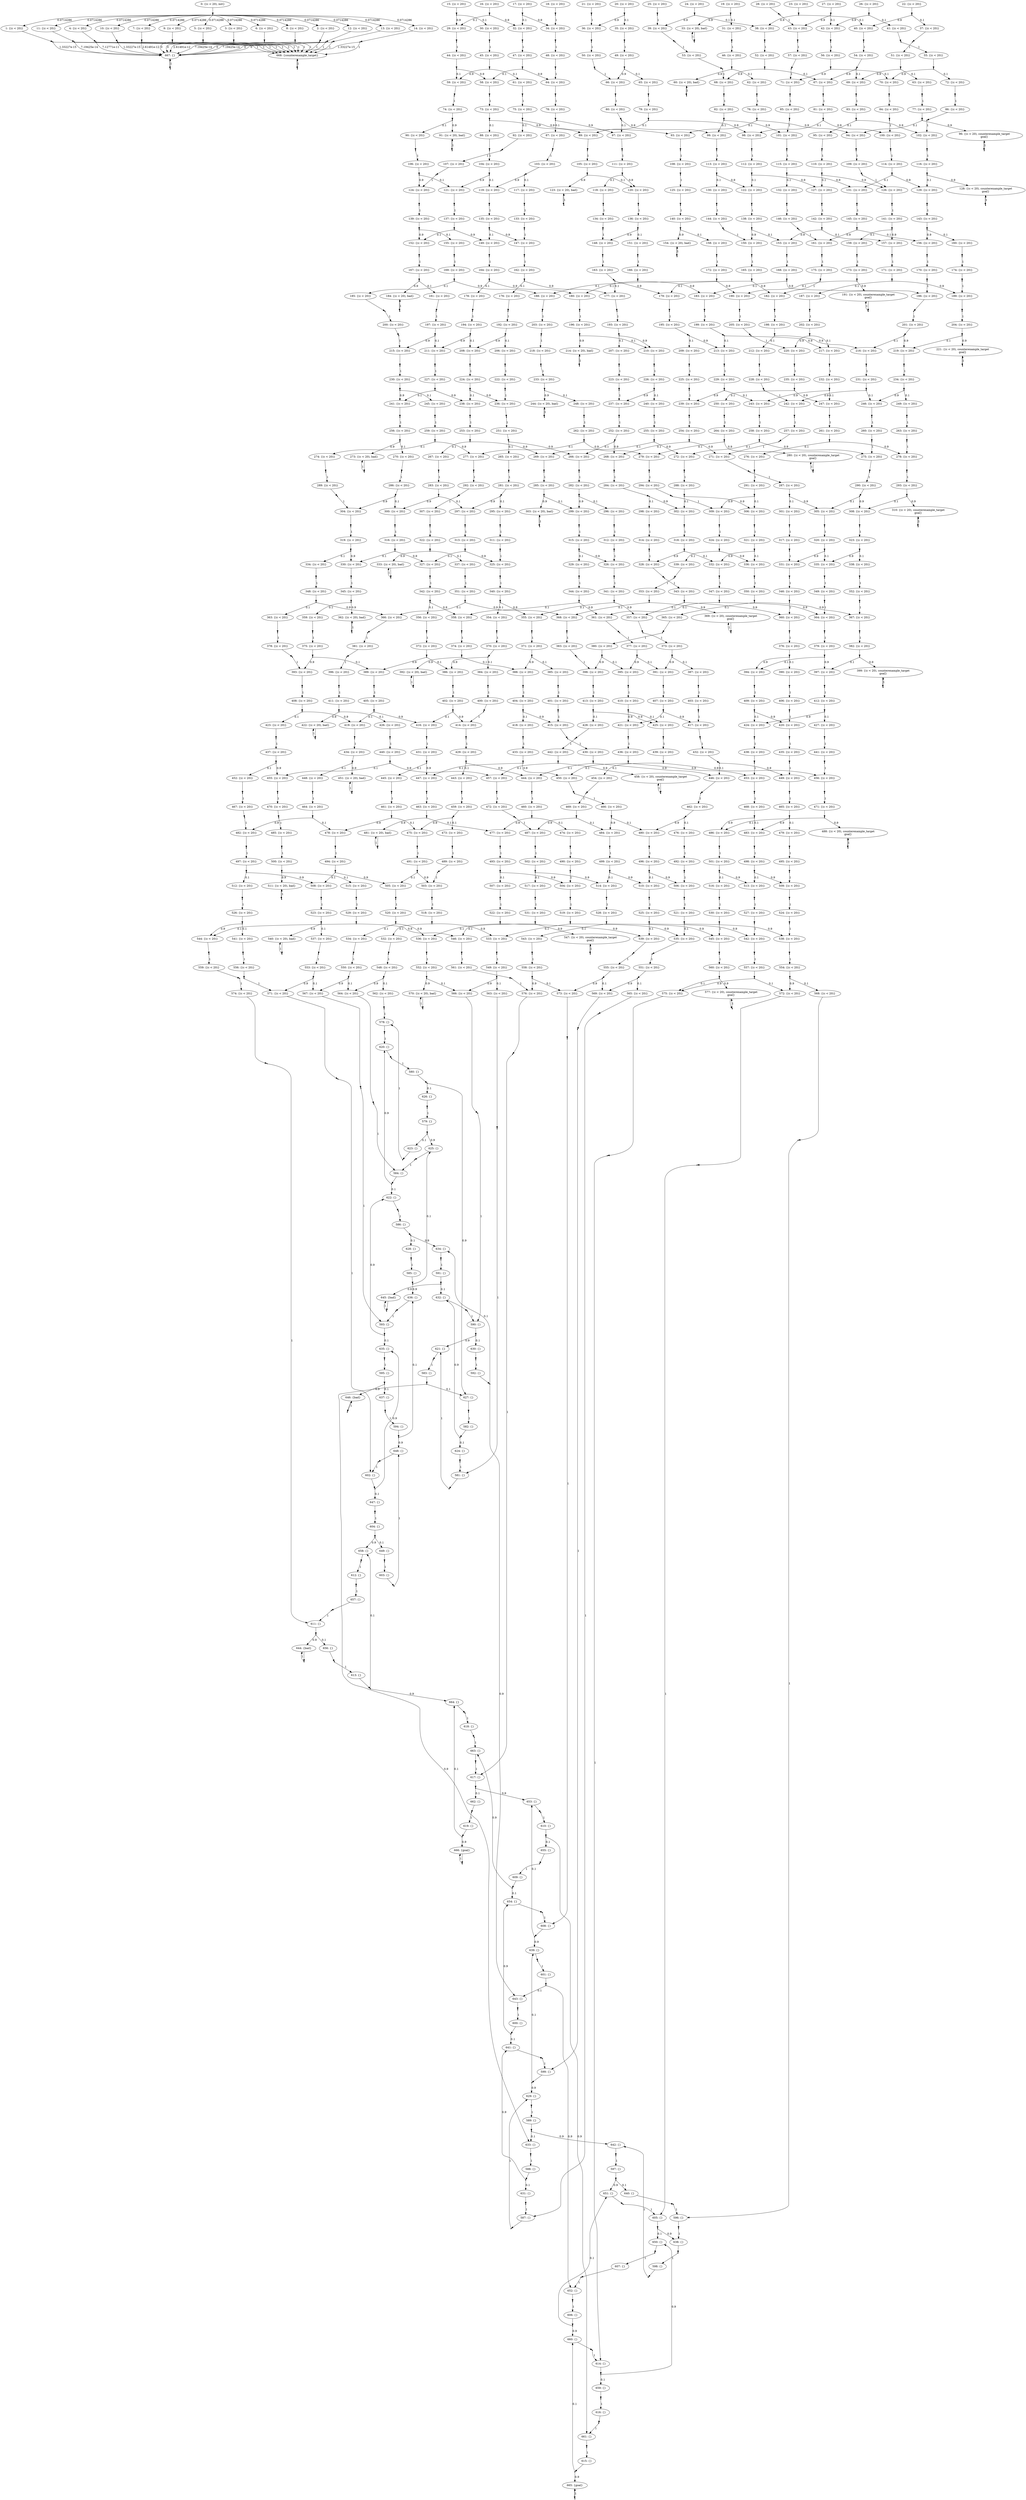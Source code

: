 digraph model {
	0 [ label = "0: {(c < 20), init}" ];
	1 [ label = "1: {(c < 20)}" ];
	2 [ label = "2: {(c < 20)}" ];
	3 [ label = "3: {(c < 20)}" ];
	4 [ label = "4: {(c < 20)}" ];
	5 [ label = "5: {(c < 20)}" ];
	6 [ label = "6: {(c < 20)}" ];
	7 [ label = "7: {(c < 20)}" ];
	8 [ label = "8: {(c < 20)}" ];
	9 [ label = "9: {(c < 20)}" ];
	10 [ label = "10: {(c < 20)}" ];
	11 [ label = "11: {(c < 20)}" ];
	12 [ label = "12: {(c < 20)}" ];
	13 [ label = "13: {(c < 20)}" ];
	14 [ label = "14: {(c < 20)}" ];
	15 [ label = "15: {(c < 20)}" ];
	16 [ label = "16: {(c < 20)}" ];
	17 [ label = "17: {(c < 20)}" ];
	18 [ label = "18: {(c < 20)}" ];
	19 [ label = "19: {(c < 20)}" ];
	20 [ label = "20: {(c < 20)}" ];
	21 [ label = "21: {(c < 20)}" ];
	22 [ label = "22: {(c < 20)}" ];
	23 [ label = "23: {(c < 20)}" ];
	24 [ label = "24: {(c < 20)}" ];
	25 [ label = "25: {(c < 20)}" ];
	26 [ label = "26: {(c < 20)}" ];
	27 [ label = "27: {(c < 20)}" ];
	28 [ label = "28: {(c < 20)}" ];
	29 [ label = "29: {(c < 20)}" ];
	30 [ label = "30: {(c < 20)}" ];
	31 [ label = "31: {(c < 20)}" ];
	32 [ label = "32: {(c < 20)}" ];
	33 [ label = "33: {(c < 20), bad}" ];
	34 [ label = "34: {(c < 20)}" ];
	35 [ label = "35: {(c < 20)}" ];
	36 [ label = "36: {(c < 20)}" ];
	37 [ label = "37: {(c < 20)}" ];
	38 [ label = "38: {(c < 20)}" ];
	39 [ label = "39: {(c < 20)}" ];
	40 [ label = "40: {(c < 20)}" ];
	41 [ label = "41: {(c < 20)}" ];
	42 [ label = "42: {(c < 20)}" ];
	43 [ label = "43: {(c < 20)}" ];
	44 [ label = "44: {(c < 20)}" ];
	45 [ label = "45: {(c < 20)}" ];
	46 [ label = "46: {(c < 20)}" ];
	47 [ label = "47: {(c < 20)}" ];
	48 [ label = "48: {(c < 20)}" ];
	49 [ label = "49: {(c < 20)}" ];
	50 [ label = "50: {(c < 20)}" ];
	51 [ label = "51: {(c < 20)}" ];
	52 [ label = "52: {(c < 20)}" ];
	53 [ label = "53: {(c < 20)}" ];
	54 [ label = "54: {(c < 20)}" ];
	55 [ label = "55: {(c < 20)}" ];
	56 [ label = "56: {(c < 20)}" ];
	57 [ label = "57: {(c < 20)}" ];
	58 [ label = "58: {(c < 20)}" ];
	59 [ label = "59: {(c < 20)}" ];
	60 [ label = "60: {(c < 20), bad}" ];
	61 [ label = "61: {(c < 20)}" ];
	62 [ label = "62: {(c < 20)}" ];
	63 [ label = "63: {(c < 20)}" ];
	64 [ label = "64: {(c < 20)}" ];
	65 [ label = "65: {(c < 20)}" ];
	66 [ label = "66: {(c < 20)}" ];
	67 [ label = "67: {(c < 20)}" ];
	68 [ label = "68: {(c < 20)}" ];
	69 [ label = "69: {(c < 20)}" ];
	70 [ label = "70: {(c < 20)}" ];
	71 [ label = "71: {(c < 20)}" ];
	72 [ label = "72: {(c < 20)}" ];
	73 [ label = "73: {(c < 20)}" ];
	74 [ label = "74: {(c < 20)}" ];
	75 [ label = "75: {(c < 20)}" ];
	76 [ label = "76: {(c < 20)}" ];
	77 [ label = "77: {(c < 20)}" ];
	78 [ label = "78: {(c < 20)}" ];
	79 [ label = "79: {(c < 20)}" ];
	80 [ label = "80: {(c < 20)}" ];
	81 [ label = "81: {(c < 20)}" ];
	82 [ label = "82: {(c < 20)}" ];
	83 [ label = "83: {(c < 20)}" ];
	84 [ label = "84: {(c < 20)}" ];
	85 [ label = "85: {(c < 20)}" ];
	86 [ label = "86: {(c < 20)}" ];
	87 [ label = "87: {(c < 20)}" ];
	88 [ label = "88: {(c < 20)}" ];
	89 [ label = "89: {(c < 20)}" ];
	90 [ label = "90: {(c < 20)}" ];
	91 [ label = "91: {(c < 20), bad}" ];
	92 [ label = "92: {(c < 20)}" ];
	93 [ label = "93: {(c < 20)}" ];
	94 [ label = "94: {(c < 20)}" ];
	95 [ label = "95: {(c < 20)}" ];
	96 [ label = "96: {(c < 20), counterexample_target
goal}" ];
	97 [ label = "97: {(c < 20)}" ];
	98 [ label = "98: {(c < 20)}" ];
	99 [ label = "99: {(c < 20)}" ];
	100 [ label = "100: {(c < 20)}" ];
	101 [ label = "101: {(c < 20)}" ];
	102 [ label = "102: {(c < 20)}" ];
	103 [ label = "103: {(c < 20)}" ];
	104 [ label = "104: {(c < 20)}" ];
	105 [ label = "105: {(c < 20)}" ];
	106 [ label = "106: {(c < 20)}" ];
	107 [ label = "107: {(c < 20)}" ];
	108 [ label = "108: {(c < 20)}" ];
	109 [ label = "109: {(c < 20)}" ];
	110 [ label = "110: {(c < 20)}" ];
	111 [ label = "111: {(c < 20)}" ];
	112 [ label = "112: {(c < 20)}" ];
	113 [ label = "113: {(c < 20)}" ];
	114 [ label = "114: {(c < 20)}" ];
	115 [ label = "115: {(c < 20)}" ];
	116 [ label = "116: {(c < 20)}" ];
	117 [ label = "117: {(c < 20)}" ];
	118 [ label = "118: {(c < 20)}" ];
	119 [ label = "119: {(c < 20)}" ];
	120 [ label = "120: {(c < 20)}" ];
	121 [ label = "121: {(c < 20)}" ];
	122 [ label = "122: {(c < 20)}" ];
	123 [ label = "123: {(c < 20), bad}" ];
	124 [ label = "124: {(c < 20)}" ];
	125 [ label = "125: {(c < 20)}" ];
	126 [ label = "126: {(c < 20)}" ];
	127 [ label = "127: {(c < 20)}" ];
	128 [ label = "128: {(c < 20), counterexample_target
goal}" ];
	129 [ label = "129: {(c < 20)}" ];
	130 [ label = "130: {(c < 20)}" ];
	131 [ label = "131: {(c < 20)}" ];
	132 [ label = "132: {(c < 20)}" ];
	133 [ label = "133: {(c < 20)}" ];
	134 [ label = "134: {(c < 20)}" ];
	135 [ label = "135: {(c < 20)}" ];
	136 [ label = "136: {(c < 20)}" ];
	137 [ label = "137: {(c < 20)}" ];
	138 [ label = "138: {(c < 20)}" ];
	139 [ label = "139: {(c < 20)}" ];
	140 [ label = "140: {(c < 20)}" ];
	141 [ label = "141: {(c < 20)}" ];
	142 [ label = "142: {(c < 20)}" ];
	143 [ label = "143: {(c < 20)}" ];
	144 [ label = "144: {(c < 20)}" ];
	145 [ label = "145: {(c < 20)}" ];
	146 [ label = "146: {(c < 20)}" ];
	147 [ label = "147: {(c < 20)}" ];
	148 [ label = "148: {(c < 20)}" ];
	149 [ label = "149: {(c < 20)}" ];
	150 [ label = "150: {(c < 20)}" ];
	151 [ label = "151: {(c < 20)}" ];
	152 [ label = "152: {(c < 20)}" ];
	153 [ label = "153: {(c < 20)}" ];
	154 [ label = "154: {(c < 20), bad}" ];
	155 [ label = "155: {(c < 20)}" ];
	156 [ label = "156: {(c < 20)}" ];
	157 [ label = "157: {(c < 20)}" ];
	158 [ label = "158: {(c < 20)}" ];
	159 [ label = "159: {(c < 20)}" ];
	160 [ label = "160: {(c < 20)}" ];
	161 [ label = "161: {(c < 20)}" ];
	162 [ label = "162: {(c < 20)}" ];
	163 [ label = "163: {(c < 20)}" ];
	164 [ label = "164: {(c < 20)}" ];
	165 [ label = "165: {(c < 20)}" ];
	166 [ label = "166: {(c < 20)}" ];
	167 [ label = "167: {(c < 20)}" ];
	168 [ label = "168: {(c < 20)}" ];
	169 [ label = "169: {(c < 20)}" ];
	170 [ label = "170: {(c < 20)}" ];
	171 [ label = "171: {(c < 20)}" ];
	172 [ label = "172: {(c < 20)}" ];
	173 [ label = "173: {(c < 20)}" ];
	174 [ label = "174: {(c < 20)}" ];
	175 [ label = "175: {(c < 20)}" ];
	176 [ label = "176: {(c < 20)}" ];
	177 [ label = "177: {(c < 20)}" ];
	178 [ label = "178: {(c < 20)}" ];
	179 [ label = "179: {(c < 20)}" ];
	180 [ label = "180: {(c < 20)}" ];
	181 [ label = "181: {(c < 20)}" ];
	182 [ label = "182: {(c < 20)}" ];
	183 [ label = "183: {(c < 20)}" ];
	184 [ label = "184: {(c < 20), bad}" ];
	185 [ label = "185: {(c < 20)}" ];
	186 [ label = "186: {(c < 20)}" ];
	187 [ label = "187: {(c < 20)}" ];
	188 [ label = "188: {(c < 20)}" ];
	189 [ label = "189: {(c < 20)}" ];
	190 [ label = "190: {(c < 20)}" ];
	191 [ label = "191: {(c < 20), counterexample_target
goal}" ];
	192 [ label = "192: {(c < 20)}" ];
	193 [ label = "193: {(c < 20)}" ];
	194 [ label = "194: {(c < 20)}" ];
	195 [ label = "195: {(c < 20)}" ];
	196 [ label = "196: {(c < 20)}" ];
	197 [ label = "197: {(c < 20)}" ];
	198 [ label = "198: {(c < 20)}" ];
	199 [ label = "199: {(c < 20)}" ];
	200 [ label = "200: {(c < 20)}" ];
	201 [ label = "201: {(c < 20)}" ];
	202 [ label = "202: {(c < 20)}" ];
	203 [ label = "203: {(c < 20)}" ];
	204 [ label = "204: {(c < 20)}" ];
	205 [ label = "205: {(c < 20)}" ];
	206 [ label = "206: {(c < 20)}" ];
	207 [ label = "207: {(c < 20)}" ];
	208 [ label = "208: {(c < 20)}" ];
	209 [ label = "209: {(c < 20)}" ];
	210 [ label = "210: {(c < 20)}" ];
	211 [ label = "211: {(c < 20)}" ];
	212 [ label = "212: {(c < 20)}" ];
	213 [ label = "213: {(c < 20)}" ];
	214 [ label = "214: {(c < 20), bad}" ];
	215 [ label = "215: {(c < 20)}" ];
	216 [ label = "216: {(c < 20)}" ];
	217 [ label = "217: {(c < 20)}" ];
	218 [ label = "218: {(c < 20)}" ];
	219 [ label = "219: {(c < 20)}" ];
	220 [ label = "220: {(c < 20)}" ];
	221 [ label = "221: {(c < 20), counterexample_target
goal}" ];
	222 [ label = "222: {(c < 20)}" ];
	223 [ label = "223: {(c < 20)}" ];
	224 [ label = "224: {(c < 20)}" ];
	225 [ label = "225: {(c < 20)}" ];
	226 [ label = "226: {(c < 20)}" ];
	227 [ label = "227: {(c < 20)}" ];
	228 [ label = "228: {(c < 20)}" ];
	229 [ label = "229: {(c < 20)}" ];
	230 [ label = "230: {(c < 20)}" ];
	231 [ label = "231: {(c < 20)}" ];
	232 [ label = "232: {(c < 20)}" ];
	233 [ label = "233: {(c < 20)}" ];
	234 [ label = "234: {(c < 20)}" ];
	235 [ label = "235: {(c < 20)}" ];
	236 [ label = "236: {(c < 20)}" ];
	237 [ label = "237: {(c < 20)}" ];
	238 [ label = "238: {(c < 20)}" ];
	239 [ label = "239: {(c < 20)}" ];
	240 [ label = "240: {(c < 20)}" ];
	241 [ label = "241: {(c < 20)}" ];
	242 [ label = "242: {(c < 20)}" ];
	243 [ label = "243: {(c < 20)}" ];
	244 [ label = "244: {(c < 20), bad}" ];
	245 [ label = "245: {(c < 20)}" ];
	246 [ label = "246: {(c < 20)}" ];
	247 [ label = "247: {(c < 20)}" ];
	248 [ label = "248: {(c < 20)}" ];
	249 [ label = "249: {(c < 20)}" ];
	250 [ label = "250: {(c < 20)}" ];
	251 [ label = "251: {(c < 20)}" ];
	252 [ label = "252: {(c < 20)}" ];
	253 [ label = "253: {(c < 20)}" ];
	254 [ label = "254: {(c < 20)}" ];
	255 [ label = "255: {(c < 20)}" ];
	256 [ label = "256: {(c < 20)}" ];
	257 [ label = "257: {(c < 20)}" ];
	258 [ label = "258: {(c < 20)}" ];
	259 [ label = "259: {(c < 20)}" ];
	260 [ label = "260: {(c < 20)}" ];
	261 [ label = "261: {(c < 20)}" ];
	262 [ label = "262: {(c < 20)}" ];
	263 [ label = "263: {(c < 20)}" ];
	264 [ label = "264: {(c < 20)}" ];
	265 [ label = "265: {(c < 20)}" ];
	266 [ label = "266: {(c < 20)}" ];
	267 [ label = "267: {(c < 20)}" ];
	268 [ label = "268: {(c < 20)}" ];
	269 [ label = "269: {(c < 20)}" ];
	270 [ label = "270: {(c < 20)}" ];
	271 [ label = "271: {(c < 20)}" ];
	272 [ label = "272: {(c < 20)}" ];
	273 [ label = "273: {(c < 20), bad}" ];
	274 [ label = "274: {(c < 20)}" ];
	275 [ label = "275: {(c < 20)}" ];
	276 [ label = "276: {(c < 20)}" ];
	277 [ label = "277: {(c < 20)}" ];
	278 [ label = "278: {(c < 20)}" ];
	279 [ label = "279: {(c < 20)}" ];
	280 [ label = "280: {(c < 20), counterexample_target
goal}" ];
	281 [ label = "281: {(c < 20)}" ];
	282 [ label = "282: {(c < 20)}" ];
	283 [ label = "283: {(c < 20)}" ];
	284 [ label = "284: {(c < 20)}" ];
	285 [ label = "285: {(c < 20)}" ];
	286 [ label = "286: {(c < 20)}" ];
	287 [ label = "287: {(c < 20)}" ];
	288 [ label = "288: {(c < 20)}" ];
	289 [ label = "289: {(c < 20)}" ];
	290 [ label = "290: {(c < 20)}" ];
	291 [ label = "291: {(c < 20)}" ];
	292 [ label = "292: {(c < 20)}" ];
	293 [ label = "293: {(c < 20)}" ];
	294 [ label = "294: {(c < 20)}" ];
	295 [ label = "295: {(c < 20)}" ];
	296 [ label = "296: {(c < 20)}" ];
	297 [ label = "297: {(c < 20)}" ];
	298 [ label = "298: {(c < 20)}" ];
	299 [ label = "299: {(c < 20)}" ];
	300 [ label = "300: {(c < 20)}" ];
	301 [ label = "301: {(c < 20)}" ];
	302 [ label = "302: {(c < 20)}" ];
	303 [ label = "303: {(c < 20), bad}" ];
	304 [ label = "304: {(c < 20)}" ];
	305 [ label = "305: {(c < 20)}" ];
	306 [ label = "306: {(c < 20)}" ];
	307 [ label = "307: {(c < 20)}" ];
	308 [ label = "308: {(c < 20)}" ];
	309 [ label = "309: {(c < 20)}" ];
	310 [ label = "310: {(c < 20), counterexample_target
goal}" ];
	311 [ label = "311: {(c < 20)}" ];
	312 [ label = "312: {(c < 20)}" ];
	313 [ label = "313: {(c < 20)}" ];
	314 [ label = "314: {(c < 20)}" ];
	315 [ label = "315: {(c < 20)}" ];
	316 [ label = "316: {(c < 20)}" ];
	317 [ label = "317: {(c < 20)}" ];
	318 [ label = "318: {(c < 20)}" ];
	319 [ label = "319: {(c < 20)}" ];
	320 [ label = "320: {(c < 20)}" ];
	321 [ label = "321: {(c < 20)}" ];
	322 [ label = "322: {(c < 20)}" ];
	323 [ label = "323: {(c < 20)}" ];
	324 [ label = "324: {(c < 20)}" ];
	325 [ label = "325: {(c < 20)}" ];
	326 [ label = "326: {(c < 20)}" ];
	327 [ label = "327: {(c < 20)}" ];
	328 [ label = "328: {(c < 20)}" ];
	329 [ label = "329: {(c < 20)}" ];
	330 [ label = "330: {(c < 20)}" ];
	331 [ label = "331: {(c < 20)}" ];
	332 [ label = "332: {(c < 20)}" ];
	333 [ label = "333: {(c < 20), bad}" ];
	334 [ label = "334: {(c < 20)}" ];
	335 [ label = "335: {(c < 20)}" ];
	336 [ label = "336: {(c < 20)}" ];
	337 [ label = "337: {(c < 20)}" ];
	338 [ label = "338: {(c < 20)}" ];
	339 [ label = "339: {(c < 20)}" ];
	340 [ label = "340: {(c < 20)}" ];
	341 [ label = "341: {(c < 20)}" ];
	342 [ label = "342: {(c < 20)}" ];
	343 [ label = "343: {(c < 20)}" ];
	344 [ label = "344: {(c < 20)}" ];
	345 [ label = "345: {(c < 20)}" ];
	346 [ label = "346: {(c < 20)}" ];
	347 [ label = "347: {(c < 20)}" ];
	348 [ label = "348: {(c < 20)}" ];
	349 [ label = "349: {(c < 20)}" ];
	350 [ label = "350: {(c < 20)}" ];
	351 [ label = "351: {(c < 20)}" ];
	352 [ label = "352: {(c < 20)}" ];
	353 [ label = "353: {(c < 20)}" ];
	354 [ label = "354: {(c < 20)}" ];
	355 [ label = "355: {(c < 20)}" ];
	356 [ label = "356: {(c < 20)}" ];
	357 [ label = "357: {(c < 20)}" ];
	358 [ label = "358: {(c < 20)}" ];
	359 [ label = "359: {(c < 20)}" ];
	360 [ label = "360: {(c < 20)}" ];
	361 [ label = "361: {(c < 20)}" ];
	362 [ label = "362: {(c < 20), bad}" ];
	363 [ label = "363: {(c < 20)}" ];
	364 [ label = "364: {(c < 20)}" ];
	365 [ label = "365: {(c < 20)}" ];
	366 [ label = "366: {(c < 20)}" ];
	367 [ label = "367: {(c < 20)}" ];
	368 [ label = "368: {(c < 20)}" ];
	369 [ label = "369: {(c < 20), counterexample_target
goal}" ];
	370 [ label = "370: {(c < 20)}" ];
	371 [ label = "371: {(c < 20)}" ];
	372 [ label = "372: {(c < 20)}" ];
	373 [ label = "373: {(c < 20)}" ];
	374 [ label = "374: {(c < 20)}" ];
	375 [ label = "375: {(c < 20)}" ];
	376 [ label = "376: {(c < 20)}" ];
	377 [ label = "377: {(c < 20)}" ];
	378 [ label = "378: {(c < 20)}" ];
	379 [ label = "379: {(c < 20)}" ];
	380 [ label = "380: {(c < 20)}" ];
	381 [ label = "381: {(c < 20)}" ];
	382 [ label = "382: {(c < 20)}" ];
	383 [ label = "383: {(c < 20)}" ];
	384 [ label = "384: {(c < 20)}" ];
	385 [ label = "385: {(c < 20)}" ];
	386 [ label = "386: {(c < 20)}" ];
	387 [ label = "387: {(c < 20)}" ];
	388 [ label = "388: {(c < 20)}" ];
	389 [ label = "389: {(c < 20)}" ];
	390 [ label = "390: {(c < 20)}" ];
	391 [ label = "391: {(c < 20)}" ];
	392 [ label = "392: {(c < 20), bad}" ];
	393 [ label = "393: {(c < 20)}" ];
	394 [ label = "394: {(c < 20)}" ];
	395 [ label = "395: {(c < 20)}" ];
	396 [ label = "396: {(c < 20)}" ];
	397 [ label = "397: {(c < 20)}" ];
	398 [ label = "398: {(c < 20)}" ];
	399 [ label = "399: {(c < 20), counterexample_target
goal}" ];
	400 [ label = "400: {(c < 20)}" ];
	401 [ label = "401: {(c < 20)}" ];
	402 [ label = "402: {(c < 20)}" ];
	403 [ label = "403: {(c < 20)}" ];
	404 [ label = "404: {(c < 20)}" ];
	405 [ label = "405: {(c < 20)}" ];
	406 [ label = "406: {(c < 20)}" ];
	407 [ label = "407: {(c < 20)}" ];
	408 [ label = "408: {(c < 20)}" ];
	409 [ label = "409: {(c < 20)}" ];
	410 [ label = "410: {(c < 20)}" ];
	411 [ label = "411: {(c < 20)}" ];
	412 [ label = "412: {(c < 20)}" ];
	413 [ label = "413: {(c < 20)}" ];
	414 [ label = "414: {(c < 20)}" ];
	415 [ label = "415: {(c < 20)}" ];
	416 [ label = "416: {(c < 20)}" ];
	417 [ label = "417: {(c < 20)}" ];
	418 [ label = "418: {(c < 20)}" ];
	419 [ label = "419: {(c < 20)}" ];
	420 [ label = "420: {(c < 20)}" ];
	421 [ label = "421: {(c < 20)}" ];
	422 [ label = "422: {(c < 20), bad}" ];
	423 [ label = "423: {(c < 20)}" ];
	424 [ label = "424: {(c < 20)}" ];
	425 [ label = "425: {(c < 20)}" ];
	426 [ label = "426: {(c < 20)}" ];
	427 [ label = "427: {(c < 20)}" ];
	428 [ label = "428: {(c < 20)}" ];
	429 [ label = "429: {(c < 20)}" ];
	430 [ label = "430: {(c < 20)}" ];
	431 [ label = "431: {(c < 20)}" ];
	432 [ label = "432: {(c < 20)}" ];
	433 [ label = "433: {(c < 20)}" ];
	434 [ label = "434: {(c < 20)}" ];
	435 [ label = "435: {(c < 20)}" ];
	436 [ label = "436: {(c < 20)}" ];
	437 [ label = "437: {(c < 20)}" ];
	438 [ label = "438: {(c < 20)}" ];
	439 [ label = "439: {(c < 20)}" ];
	440 [ label = "440: {(c < 20)}" ];
	441 [ label = "441: {(c < 20)}" ];
	442 [ label = "442: {(c < 20)}" ];
	443 [ label = "443: {(c < 20)}" ];
	444 [ label = "444: {(c < 20)}" ];
	445 [ label = "445: {(c < 20)}" ];
	446 [ label = "446: {(c < 20)}" ];
	447 [ label = "447: {(c < 20)}" ];
	448 [ label = "448: {(c < 20)}" ];
	449 [ label = "449: {(c < 20)}" ];
	450 [ label = "450: {(c < 20)}" ];
	451 [ label = "451: {(c < 20), bad}" ];
	452 [ label = "452: {(c < 20)}" ];
	453 [ label = "453: {(c < 20)}" ];
	454 [ label = "454: {(c < 20)}" ];
	455 [ label = "455: {(c < 20)}" ];
	456 [ label = "456: {(c < 20)}" ];
	457 [ label = "457: {(c < 20)}" ];
	458 [ label = "458: {(c < 20), counterexample_target
goal}" ];
	459 [ label = "459: {(c < 20)}" ];
	460 [ label = "460: {(c < 20)}" ];
	461 [ label = "461: {(c < 20)}" ];
	462 [ label = "462: {(c < 20)}" ];
	463 [ label = "463: {(c < 20)}" ];
	464 [ label = "464: {(c < 20)}" ];
	465 [ label = "465: {(c < 20)}" ];
	466 [ label = "466: {(c < 20)}" ];
	467 [ label = "467: {(c < 20)}" ];
	468 [ label = "468: {(c < 20)}" ];
	469 [ label = "469: {(c < 20)}" ];
	470 [ label = "470: {(c < 20)}" ];
	471 [ label = "471: {(c < 20)}" ];
	472 [ label = "472: {(c < 20)}" ];
	473 [ label = "473: {(c < 20)}" ];
	474 [ label = "474: {(c < 20)}" ];
	475 [ label = "475: {(c < 20)}" ];
	476 [ label = "476: {(c < 20)}" ];
	477 [ label = "477: {(c < 20)}" ];
	478 [ label = "478: {(c < 20)}" ];
	479 [ label = "479: {(c < 20)}" ];
	480 [ label = "480: {(c < 20)}" ];
	481 [ label = "481: {(c < 20), bad}" ];
	482 [ label = "482: {(c < 20)}" ];
	483 [ label = "483: {(c < 20)}" ];
	484 [ label = "484: {(c < 20)}" ];
	485 [ label = "485: {(c < 20)}" ];
	486 [ label = "486: {(c < 20)}" ];
	487 [ label = "487: {(c < 20)}" ];
	488 [ label = "488: {(c < 20), counterexample_target
goal}" ];
	489 [ label = "489: {(c < 20)}" ];
	490 [ label = "490: {(c < 20)}" ];
	491 [ label = "491: {(c < 20)}" ];
	492 [ label = "492: {(c < 20)}" ];
	493 [ label = "493: {(c < 20)}" ];
	494 [ label = "494: {(c < 20)}" ];
	495 [ label = "495: {(c < 20)}" ];
	496 [ label = "496: {(c < 20)}" ];
	497 [ label = "497: {(c < 20)}" ];
	498 [ label = "498: {(c < 20)}" ];
	499 [ label = "499: {(c < 20)}" ];
	500 [ label = "500: {(c < 20)}" ];
	501 [ label = "501: {(c < 20)}" ];
	502 [ label = "502: {(c < 20)}" ];
	503 [ label = "503: {(c < 20)}" ];
	504 [ label = "504: {(c < 20)}" ];
	505 [ label = "505: {(c < 20)}" ];
	506 [ label = "506: {(c < 20)}" ];
	507 [ label = "507: {(c < 20)}" ];
	508 [ label = "508: {(c < 20)}" ];
	509 [ label = "509: {(c < 20)}" ];
	510 [ label = "510: {(c < 20)}" ];
	511 [ label = "511: {(c < 20), bad}" ];
	512 [ label = "512: {(c < 20)}" ];
	513 [ label = "513: {(c < 20)}" ];
	514 [ label = "514: {(c < 20)}" ];
	515 [ label = "515: {(c < 20)}" ];
	516 [ label = "516: {(c < 20)}" ];
	517 [ label = "517: {(c < 20)}" ];
	518 [ label = "518: {(c < 20)}" ];
	519 [ label = "519: {(c < 20)}" ];
	520 [ label = "520: {(c < 20)}" ];
	521 [ label = "521: {(c < 20)}" ];
	522 [ label = "522: {(c < 20)}" ];
	523 [ label = "523: {(c < 20)}" ];
	524 [ label = "524: {(c < 20)}" ];
	525 [ label = "525: {(c < 20)}" ];
	526 [ label = "526: {(c < 20)}" ];
	527 [ label = "527: {(c < 20)}" ];
	528 [ label = "528: {(c < 20)}" ];
	529 [ label = "529: {(c < 20)}" ];
	530 [ label = "530: {(c < 20)}" ];
	531 [ label = "531: {(c < 20)}" ];
	532 [ label = "532: {(c < 20)}" ];
	533 [ label = "533: {(c < 20)}" ];
	534 [ label = "534: {(c < 20)}" ];
	535 [ label = "535: {(c < 20)}" ];
	536 [ label = "536: {(c < 20)}" ];
	537 [ label = "537: {(c < 20)}" ];
	538 [ label = "538: {(c < 20)}" ];
	539 [ label = "539: {(c < 20)}" ];
	540 [ label = "540: {(c < 20), bad}" ];
	541 [ label = "541: {(c < 20)}" ];
	542 [ label = "542: {(c < 20)}" ];
	543 [ label = "543: {(c < 20)}" ];
	544 [ label = "544: {(c < 20)}" ];
	545 [ label = "545: {(c < 20)}" ];
	546 [ label = "546: {(c < 20)}" ];
	547 [ label = "547: {(c < 20), counterexample_target
goal}" ];
	548 [ label = "548: {(c < 20)}" ];
	549 [ label = "549: {(c < 20)}" ];
	550 [ label = "550: {(c < 20)}" ];
	551 [ label = "551: {(c < 20)}" ];
	552 [ label = "552: {(c < 20)}" ];
	553 [ label = "553: {(c < 20)}" ];
	554 [ label = "554: {(c < 20)}" ];
	555 [ label = "555: {(c < 20)}" ];
	556 [ label = "556: {(c < 20)}" ];
	557 [ label = "557: {(c < 20)}" ];
	558 [ label = "558: {(c < 20)}" ];
	559 [ label = "559: {(c < 20)}" ];
	560 [ label = "560: {(c < 20)}" ];
	561 [ label = "561: {(c < 20)}" ];
	562 [ label = "562: {(c < 20)}" ];
	563 [ label = "563: {(c < 20)}" ];
	564 [ label = "564: {(c < 20)}" ];
	565 [ label = "565: {(c < 20)}" ];
	566 [ label = "566: {(c < 20)}" ];
	567 [ label = "567: {(c < 20)}" ];
	568 [ label = "568: {(c < 20)}" ];
	569 [ label = "569: {(c < 20)}" ];
	570 [ label = "570: {(c < 20), bad}" ];
	571 [ label = "571: {(c < 20)}" ];
	572 [ label = "572: {(c < 20)}" ];
	573 [ label = "573: {(c < 20)}" ];
	574 [ label = "574: {(c < 20)}" ];
	575 [ label = "575: {(c < 20)}" ];
	576 [ label = "576: {(c < 20)}" ];
	577 [ label = "577: {(c < 20), counterexample_target
goal}" ];
	578 [ label = "578: {}" ];
	579 [ label = "579: {}" ];
	580 [ label = "580: {}" ];
	581 [ label = "581: {}" ];
	582 [ label = "582: {}" ];
	583 [ label = "583: {}" ];
	584 [ label = "584: {}" ];
	585 [ label = "585: {}" ];
	586 [ label = "586: {}" ];
	587 [ label = "587: {}" ];
	588 [ label = "588: {}" ];
	589 [ label = "589: {}" ];
	590 [ label = "590: {}" ];
	591 [ label = "591: {}" ];
	592 [ label = "592: {}" ];
	593 [ label = "593: {}" ];
	594 [ label = "594: {}" ];
	595 [ label = "595: {}" ];
	596 [ label = "596: {}" ];
	597 [ label = "597: {}" ];
	598 [ label = "598: {}" ];
	599 [ label = "599: {}" ];
	600 [ label = "600: {}" ];
	601 [ label = "601: {}" ];
	602 [ label = "602: {}" ];
	603 [ label = "603: {}" ];
	604 [ label = "604: {}" ];
	605 [ label = "605: {}" ];
	606 [ label = "606: {}" ];
	607 [ label = "607: {}" ];
	608 [ label = "608: {}" ];
	609 [ label = "609: {}" ];
	610 [ label = "610: {}" ];
	611 [ label = "611: {}" ];
	612 [ label = "612: {}" ];
	613 [ label = "613: {}" ];
	614 [ label = "614: {}" ];
	615 [ label = "615: {}" ];
	616 [ label = "616: {}" ];
	617 [ label = "617: {}" ];
	618 [ label = "618: {}" ];
	619 [ label = "619: {}" ];
	620 [ label = "620: {}" ];
	621 [ label = "621: {}" ];
	622 [ label = "622: {}" ];
	623 [ label = "623: {}" ];
	624 [ label = "624: {}" ];
	625 [ label = "625: {}" ];
	626 [ label = "626: {}" ];
	627 [ label = "627: {}" ];
	628 [ label = "628: {}" ];
	629 [ label = "629: {}" ];
	630 [ label = "630: {}" ];
	631 [ label = "631: {}" ];
	632 [ label = "632: {}" ];
	633 [ label = "633: {}" ];
	634 [ label = "634: {}" ];
	635 [ label = "635: {}" ];
	636 [ label = "636: {}" ];
	637 [ label = "637: {}" ];
	638 [ label = "638: {}" ];
	639 [ label = "639: {}" ];
	640 [ label = "640: {}" ];
	641 [ label = "641: {}" ];
	642 [ label = "642: {}" ];
	643 [ label = "643: {}" ];
	644 [ label = "644: {bad}" ];
	645 [ label = "645: {bad}" ];
	646 [ label = "646: {bad}" ];
	647 [ label = "647: {}" ];
	648 [ label = "648: {}" ];
	649 [ label = "649: {}" ];
	650 [ label = "650: {}" ];
	651 [ label = "651: {}" ];
	652 [ label = "652: {}" ];
	653 [ label = "653: {}" ];
	654 [ label = "654: {}" ];
	655 [ label = "655: {}" ];
	656 [ label = "656: {}" ];
	657 [ label = "657: {}" ];
	658 [ label = "658: {}" ];
	659 [ label = "659: {}" ];
	660 [ label = "660: {}" ];
	661 [ label = "661: {}" ];
	662 [ label = "662: {}" ];
	663 [ label = "663: {}" ];
	664 [ label = "664: {}" ];
	665 [ label = "665: {goal}" ];
	666 [ label = "666: {goal}" ];
	667 [ label = "667: {}" ];
	668 [ label = "668: {counterexample_target}" ];
	"0c0" [shape = "point"];
	0 -> "0c0";
	"0c0" -> 1 [ label= "0.0714286" ];
	"0c0" -> 2 [ label= "0.0714286" ];
	"0c0" -> 3 [ label= "0.0714286" ];
	"0c0" -> 4 [ label= "0.0714286" ];
	"0c0" -> 5 [ label= "0.0714286" ];
	"0c0" -> 6 [ label= "0.0714286" ];
	"0c0" -> 7 [ label= "0.0714286" ];
	"0c0" -> 8 [ label= "0.0714286" ];
	"0c0" -> 9 [ label= "0.0714286" ];
	"0c0" -> 10 [ label= "0.0714286" ];
	"0c0" -> 11 [ label= "0.0714286" ];
	"0c0" -> 12 [ label= "0.0714286" ];
	"0c0" -> 13 [ label= "0.0714286" ];
	"0c0" -> 14 [ label= "0.0714286" ];
	"1c0" [shape = "point"];
	1 -> "1c0";
	"1c0" -> 667 [ label= "1.33227e-15" ];
	"1c0" -> 668 [ label= "1" ];
	"2c0" [shape = "point"];
	2 -> "2c0";
	"2c0" -> 667 [ label= "7.19425e-14" ];
	"2c0" -> 668 [ label= "1" ];
	"3c0" [shape = "point"];
	3 -> "3c0";
	"3c0" -> 667 [ label= "2.61491e-12" ];
	"3c0" -> 668 [ label= "1" ];
	"4c0" [shape = "point"];
	4 -> "4c0";
	"4c0" -> 667 [ label= "7.12771e-11" ];
	"4c0" -> 668 [ label= "1" ];
	"5c0" [shape = "point"];
	5 -> "5c0";
	"5c0" -> 667 [ label= "0" ];
	"5c0" -> 668 [ label= "1" ];
	"6c0" [shape = "point"];
	6 -> "6c0";
	"6c0" -> 667 [ label= "7.19425e-14" ];
	"6c0" -> 668 [ label= "1" ];
	"7c0" [shape = "point"];
	7 -> "7c0";
	"7c0" -> 667 [ label= "2.61491e-12" ];
	"7c0" -> 668 [ label= "1" ];
	"8c0" [shape = "point"];
	8 -> "8c0";
	"8c0" -> 667 [ label= "0" ];
	"8c0" -> 668 [ label= "1" ];
	"9c0" [shape = "point"];
	9 -> "9c0";
	"9c0" -> 667 [ label= "0" ];
	"9c0" -> 668 [ label= "1" ];
	"10c0" [shape = "point"];
	10 -> "10c0";
	"10c0" -> 667 [ label= "1.33227e-15" ];
	"10c0" -> 668 [ label= "1" ];
	"11c0" [shape = "point"];
	11 -> "11c0";
	"11c0" -> 667 [ label= "7.19425e-14" ];
	"11c0" -> 668 [ label= "1" ];
	"12c0" [shape = "point"];
	12 -> "12c0";
	"12c0" -> 667 [ label= "0" ];
	"12c0" -> 668 [ label= "1" ];
	"13c0" [shape = "point"];
	13 -> "13c0";
	"13c0" -> 667 [ label= "0" ];
	"13c0" -> 668 [ label= "1" ];
	"14c0" [shape = "point"];
	14 -> "14c0";
	"14c0" -> 667 [ label= "1.33227e-15" ];
	"14c0" -> 668 [ label= "1" ];
	"15c0" [shape = "point"];
	15 -> "15c0";
	"15c0" -> 29 [ label= "0.9" ];
	"15c0" -> 30 [ label= "0.1" ];
	"16c0" [shape = "point"];
	16 -> "16c0";
	"16c0" -> 29 [ label= "0.1" ];
	"16c0" -> 32 [ label= "0.9" ];
	"17c0" [shape = "point"];
	17 -> "17c0";
	"17c0" -> 32 [ label= "0.1" ];
	"17c0" -> 34 [ label= "0.9" ];
	"18c0" [shape = "point"];
	18 -> "18c0";
	"18c0" -> 34 [ label= "1" ];
	"19c0" [shape = "point"];
	19 -> "19c0";
	"19c0" -> 31 [ label= "0.1" ];
	"19c0" -> 33 [ label= "0.9" ];
	"20c0" [shape = "point"];
	20 -> "20c0";
	"20c0" -> 35 [ label= "0.1" ];
	"20c0" -> 36 [ label= "0.9" ];
	"21c0" [shape = "point"];
	21 -> "21c0";
	"21c0" -> 36 [ label= "1" ];
	"22c0" [shape = "point"];
	22 -> "22c0";
	"22c0" -> 37 [ label= "0.1" ];
	"22c0" -> 40 [ label= "0.9" ];
	"23c0" [shape = "point"];
	23 -> "23c0";
	"23c0" -> 38 [ label= "0.9" ];
	"23c0" -> 40 [ label= "0.1" ];
	"24c0" [shape = "point"];
	24 -> "24c0";
	"24c0" -> 38 [ label= "0.1" ];
	"24c0" -> 39 [ label= "0.9" ];
	"25c0" [shape = "point"];
	25 -> "25c0";
	"25c0" -> 39 [ label= "1" ];
	"26c0" [shape = "point"];
	26 -> "26c0";
	"26c0" -> 41 [ label= "0.1" ];
	"26c0" -> 42 [ label= "0.9" ];
	"27c0" [shape = "point"];
	27 -> "27c0";
	"27c0" -> 42 [ label= "0.1" ];
	"27c0" -> 43 [ label= "0.9" ];
	"28c0" [shape = "point"];
	28 -> "28c0";
	"28c0" -> 43 [ label= "1" ];
	"29c0" [shape = "point"];
	29 -> "29c0";
	"29c0" -> 44 [ label= "1" ];
	"30c0" [shape = "point"];
	30 -> "30c0";
	"30c0" -> 45 [ label= "1" ];
	"31c0" [shape = "point"];
	31 -> "31c0";
	"31c0" -> 46 [ label= "1" ];
	"32c0" [shape = "point"];
	32 -> "32c0";
	"32c0" -> 47 [ label= "1" ];
	"33c0" [shape = "point"];
	33 -> "33c0";
	"33c0" -> 33 [ label= "1" ];
	"34c0" [shape = "point"];
	34 -> "34c0";
	"34c0" -> 48 [ label= "1" ];
	"35c0" [shape = "point"];
	35 -> "35c0";
	"35c0" -> 49 [ label= "1" ];
	"36c0" [shape = "point"];
	36 -> "36c0";
	"36c0" -> 50 [ label= "1" ];
	"37c0" [shape = "point"];
	37 -> "37c0";
	"37c0" -> 51 [ label= "1" ];
	"38c0" [shape = "point"];
	38 -> "38c0";
	"38c0" -> 52 [ label= "1" ];
	"39c0" [shape = "point"];
	39 -> "39c0";
	"39c0" -> 53 [ label= "1" ];
	"40c0" [shape = "point"];
	40 -> "40c0";
	"40c0" -> 54 [ label= "1" ];
	"41c0" [shape = "point"];
	41 -> "41c0";
	"41c0" -> 55 [ label= "1" ];
	"42c0" [shape = "point"];
	42 -> "42c0";
	"42c0" -> 56 [ label= "1" ];
	"43c0" [shape = "point"];
	43 -> "43c0";
	"43c0" -> 57 [ label= "1" ];
	"44c0" [shape = "point"];
	44 -> "44c0";
	"44c0" -> 58 [ label= "0.9" ];
	"44c0" -> 59 [ label= "0.1" ];
	"45c0" [shape = "point"];
	45 -> "45c0";
	"45c0" -> 59 [ label= "0.9" ];
	"45c0" -> 61 [ label= "0.1" ];
	"46c0" [shape = "point"];
	46 -> "46c0";
	"46c0" -> 60 [ label= "0.9" ];
	"46c0" -> 62 [ label= "0.1" ];
	"47c0" [shape = "point"];
	47 -> "47c0";
	"47c0" -> 58 [ label= "0.1" ];
	"47c0" -> 64 [ label= "0.9" ];
	"48c0" [shape = "point"];
	48 -> "48c0";
	"48c0" -> 64 [ label= "1" ];
	"49c0" [shape = "point"];
	49 -> "49c0";
	"49c0" -> 65 [ label= "0.1" ];
	"49c0" -> 66 [ label= "0.9" ];
	"50c0" [shape = "point"];
	50 -> "50c0";
	"50c0" -> 66 [ label= "1" ];
	"51c0" [shape = "point"];
	51 -> "51c0";
	"51c0" -> 63 [ label= "0.1" ];
	"51c0" -> 69 [ label= "0.9" ];
	"52c0" [shape = "point"];
	52 -> "52c0";
	"52c0" -> 67 [ label= "0.1" ];
	"52c0" -> 68 [ label= "0.9" ];
	"53c0" [shape = "point"];
	53 -> "53c0";
	"53c0" -> 68 [ label= "1" ];
	"54c0" [shape = "point"];
	54 -> "54c0";
	"54c0" -> 67 [ label= "0.9" ];
	"54c0" -> 69 [ label= "0.1" ];
	"55c0" [shape = "point"];
	55 -> "55c0";
	"55c0" -> 70 [ label= "0.9" ];
	"55c0" -> 72 [ label= "0.1" ];
	"56c0" [shape = "point"];
	56 -> "56c0";
	"56c0" -> 70 [ label= "0.1" ];
	"56c0" -> 71 [ label= "0.9" ];
	"57c0" [shape = "point"];
	57 -> "57c0";
	"57c0" -> 71 [ label= "1" ];
	"58c0" [shape = "point"];
	58 -> "58c0";
	"58c0" -> 73 [ label= "1" ];
	"59c0" [shape = "point"];
	59 -> "59c0";
	"59c0" -> 74 [ label= "1" ];
	"60c0" [shape = "point"];
	60 -> "60c0";
	"60c0" -> 60 [ label= "1" ];
	"61c0" [shape = "point"];
	61 -> "61c0";
	"61c0" -> 75 [ label= "1" ];
	"62c0" [shape = "point"];
	62 -> "62c0";
	"62c0" -> 76 [ label= "1" ];
	"63c0" [shape = "point"];
	63 -> "63c0";
	"63c0" -> 77 [ label= "1" ];
	"64c0" [shape = "point"];
	64 -> "64c0";
	"64c0" -> 78 [ label= "1" ];
	"65c0" [shape = "point"];
	65 -> "65c0";
	"65c0" -> 79 [ label= "1" ];
	"66c0" [shape = "point"];
	66 -> "66c0";
	"66c0" -> 80 [ label= "1" ];
	"67c0" [shape = "point"];
	67 -> "67c0";
	"67c0" -> 81 [ label= "1" ];
	"68c0" [shape = "point"];
	68 -> "68c0";
	"68c0" -> 82 [ label= "1" ];
	"69c0" [shape = "point"];
	69 -> "69c0";
	"69c0" -> 83 [ label= "1" ];
	"70c0" [shape = "point"];
	70 -> "70c0";
	"70c0" -> 84 [ label= "1" ];
	"71c0" [shape = "point"];
	71 -> "71c0";
	"71c0" -> 85 [ label= "1" ];
	"72c0" [shape = "point"];
	72 -> "72c0";
	"72c0" -> 86 [ label= "1" ];
	"73c0" [shape = "point"];
	73 -> "73c0";
	"73c0" -> 88 [ label= "0.1" ];
	"73c0" -> 89 [ label= "0.9" ];
	"74c0" [shape = "point"];
	74 -> "74c0";
	"74c0" -> 90 [ label= "0.1" ];
	"74c0" -> 91 [ label= "0.9" ];
	"75c0" [shape = "point"];
	75 -> "75c0";
	"75c0" -> 92 [ label= "0.1" ];
	"75c0" -> 93 [ label= "0.9" ];
	"76c0" [shape = "point"];
	76 -> "76c0";
	"76c0" -> 93 [ label= "0.1" ];
	"76c0" -> 94 [ label= "0.9" ];
	"77c0" [shape = "point"];
	77 -> "77c0";
	"77c0" -> 94 [ label= "0.1" ];
	"77c0" -> 96 [ label= "0.9" ];
	"78c0" [shape = "point"];
	78 -> "78c0";
	"78c0" -> 87 [ label= "0.1" ];
	"78c0" -> 97 [ label= "0.9" ];
	"79c0" [shape = "point"];
	79 -> "79c0";
	"79c0" -> 89 [ label= "0.1" ];
	"79c0" -> 98 [ label= "0.9" ];
	"80c0" [shape = "point"];
	80 -> "80c0";
	"80c0" -> 97 [ label= "0.1" ];
	"80c0" -> 99 [ label= "0.9" ];
	"81c0" [shape = "point"];
	81 -> "81c0";
	"81c0" -> 98 [ label= "0.1" ];
	"81c0" -> 100 [ label= "0.9" ];
	"82c0" [shape = "point"];
	82 -> "82c0";
	"82c0" -> 99 [ label= "0.1" ];
	"82c0" -> 101 [ label= "0.9" ];
	"83c0" [shape = "point"];
	83 -> "83c0";
	"83c0" -> 95 [ label= "0.1" ];
	"83c0" -> 102 [ label= "0.9" ];
	"84c0" [shape = "point"];
	84 -> "84c0";
	"84c0" -> 100 [ label= "1" ];
	"85c0" [shape = "point"];
	85 -> "85c0";
	"85c0" -> 101 [ label= "1" ];
	"86c0" [shape = "point"];
	86 -> "86c0";
	"86c0" -> 102 [ label= "1" ];
	"87c0" [shape = "point"];
	87 -> "87c0";
	"87c0" -> 103 [ label= "1" ];
	"88c0" [shape = "point"];
	88 -> "88c0";
	"88c0" -> 104 [ label= "1" ];
	"89c0" [shape = "point"];
	89 -> "89c0";
	"89c0" -> 105 [ label= "1" ];
	"90c0" [shape = "point"];
	90 -> "90c0";
	"90c0" -> 106 [ label= "1" ];
	"91c0" [shape = "point"];
	91 -> "91c0";
	"91c0" -> 91 [ label= "1" ];
	"92c0" [shape = "point"];
	92 -> "92c0";
	"92c0" -> 107 [ label= "1" ];
	"93c0" [shape = "point"];
	93 -> "93c0";
	"93c0" -> 108 [ label= "1" ];
	"94c0" [shape = "point"];
	94 -> "94c0";
	"94c0" -> 109 [ label= "1" ];
	"95c0" [shape = "point"];
	95 -> "95c0";
	"95c0" -> 110 [ label= "1" ];
	"96c0" [shape = "point"];
	96 -> "96c0";
	"96c0" -> 96 [ label= "1" ];
	"97c0" [shape = "point"];
	97 -> "97c0";
	"97c0" -> 111 [ label= "1" ];
	"98c0" [shape = "point"];
	98 -> "98c0";
	"98c0" -> 112 [ label= "1" ];
	"99c0" [shape = "point"];
	99 -> "99c0";
	"99c0" -> 113 [ label= "1" ];
	"100c0" [shape = "point"];
	100 -> "100c0";
	"100c0" -> 114 [ label= "1" ];
	"101c0" [shape = "point"];
	101 -> "101c0";
	"101c0" -> 115 [ label= "1" ];
	"102c0" [shape = "point"];
	102 -> "102c0";
	"102c0" -> 116 [ label= "1" ];
	"103c0" [shape = "point"];
	103 -> "103c0";
	"103c0" -> 117 [ label= "0.1" ];
	"103c0" -> 119 [ label= "0.9" ];
	"104c0" [shape = "point"];
	104 -> "104c0";
	"104c0" -> 119 [ label= "0.1" ];
	"104c0" -> 121 [ label= "0.9" ];
	"105c0" [shape = "point"];
	105 -> "105c0";
	"105c0" -> 120 [ label= "0.1" ];
	"105c0" -> 123 [ label= "0.9" ];
	"106c0" [shape = "point"];
	106 -> "106c0";
	"106c0" -> 121 [ label= "0.1" ];
	"106c0" -> 124 [ label= "0.9" ];
	"107c0" [shape = "point"];
	107 -> "107c0";
	"107c0" -> 124 [ label= "1" ];
	"108c0" [shape = "point"];
	108 -> "108c0";
	"108c0" -> 125 [ label= "1" ];
	"109c0" [shape = "point"];
	109 -> "109c0";
	"109c0" -> 126 [ label= "1" ];
	"110c0" [shape = "point"];
	110 -> "110c0";
	"110c0" -> 126 [ label= "0.9" ];
	"110c0" -> 127 [ label= "0.1" ];
	"111c0" [shape = "point"];
	111 -> "111c0";
	"111c0" -> 118 [ label= "0.1" ];
	"111c0" -> 120 [ label= "0.9" ];
	"112c0" [shape = "point"];
	112 -> "112c0";
	"112c0" -> 122 [ label= "0.1" ];
	"112c0" -> 127 [ label= "0.9" ];
	"113c0" [shape = "point"];
	113 -> "113c0";
	"113c0" -> 122 [ label= "0.9" ];
	"113c0" -> 130 [ label= "0.1" ];
	"114c0" [shape = "point"];
	114 -> "114c0";
	"114c0" -> 129 [ label= "0.9" ];
	"114c0" -> 131 [ label= "0.1" ];
	"115c0" [shape = "point"];
	115 -> "115c0";
	"115c0" -> 131 [ label= "0.9" ];
	"115c0" -> 132 [ label= "0.1" ];
	"116c0" [shape = "point"];
	116 -> "116c0";
	"116c0" -> 128 [ label= "0.9" ];
	"116c0" -> 129 [ label= "0.1" ];
	"117c0" [shape = "point"];
	117 -> "117c0";
	"117c0" -> 133 [ label= "1" ];
	"118c0" [shape = "point"];
	118 -> "118c0";
	"118c0" -> 134 [ label= "1" ];
	"119c0" [shape = "point"];
	119 -> "119c0";
	"119c0" -> 135 [ label= "1" ];
	"120c0" [shape = "point"];
	120 -> "120c0";
	"120c0" -> 136 [ label= "1" ];
	"121c0" [shape = "point"];
	121 -> "121c0";
	"121c0" -> 137 [ label= "1" ];
	"122c0" [shape = "point"];
	122 -> "122c0";
	"122c0" -> 138 [ label= "1" ];
	"123c0" [shape = "point"];
	123 -> "123c0";
	"123c0" -> 123 [ label= "1" ];
	"124c0" [shape = "point"];
	124 -> "124c0";
	"124c0" -> 139 [ label= "1" ];
	"125c0" [shape = "point"];
	125 -> "125c0";
	"125c0" -> 140 [ label= "1" ];
	"126c0" [shape = "point"];
	126 -> "126c0";
	"126c0" -> 141 [ label= "1" ];
	"127c0" [shape = "point"];
	127 -> "127c0";
	"127c0" -> 142 [ label= "1" ];
	"128c0" [shape = "point"];
	128 -> "128c0";
	"128c0" -> 128 [ label= "1" ];
	"129c0" [shape = "point"];
	129 -> "129c0";
	"129c0" -> 143 [ label= "1" ];
	"130c0" [shape = "point"];
	130 -> "130c0";
	"130c0" -> 144 [ label= "1" ];
	"131c0" [shape = "point"];
	131 -> "131c0";
	"131c0" -> 145 [ label= "1" ];
	"132c0" [shape = "point"];
	132 -> "132c0";
	"132c0" -> 146 [ label= "1" ];
	"133c0" [shape = "point"];
	133 -> "133c0";
	"133c0" -> 147 [ label= "1" ];
	"134c0" [shape = "point"];
	134 -> "134c0";
	"134c0" -> 148 [ label= "1" ];
	"135c0" [shape = "point"];
	135 -> "135c0";
	"135c0" -> 147 [ label= "0.9" ];
	"135c0" -> 149 [ label= "0.1" ];
	"136c0" [shape = "point"];
	136 -> "136c0";
	"136c0" -> 148 [ label= "0.9" ];
	"136c0" -> 151 [ label= "0.1" ];
	"137c0" [shape = "point"];
	137 -> "137c0";
	"137c0" -> 149 [ label= "0.9" ];
	"137c0" -> 152 [ label= "0.1" ];
	"138c0" [shape = "point"];
	138 -> "138c0";
	"138c0" -> 150 [ label= "0.9" ];
	"138c0" -> 153 [ label= "0.1" ];
	"139c0" [shape = "point"];
	139 -> "139c0";
	"139c0" -> 152 [ label= "0.9" ];
	"139c0" -> 155 [ label= "0.1" ];
	"140c0" [shape = "point"];
	140 -> "140c0";
	"140c0" -> 154 [ label= "0.9" ];
	"140c0" -> 158 [ label= "0.1" ];
	"141c0" [shape = "point"];
	141 -> "141c0";
	"141c0" -> 157 [ label= "0.9" ];
	"141c0" -> 159 [ label= "0.1" ];
	"142c0" [shape = "point"];
	142 -> "142c0";
	"142c0" -> 153 [ label= "0.9" ];
	"142c0" -> 157 [ label= "0.1" ];
	"143c0" [shape = "point"];
	143 -> "143c0";
	"143c0" -> 156 [ label= "0.9" ];
	"143c0" -> 160 [ label= "0.1" ];
	"144c0" [shape = "point"];
	144 -> "144c0";
	"144c0" -> 150 [ label= "1" ];
	"145c0" [shape = "point"];
	145 -> "145c0";
	"145c0" -> 156 [ label= "0.1" ];
	"145c0" -> 161 [ label= "0.9" ];
	"146c0" [shape = "point"];
	146 -> "146c0";
	"146c0" -> 161 [ label= "1" ];
	"147c0" [shape = "point"];
	147 -> "147c0";
	"147c0" -> 162 [ label= "1" ];
	"148c0" [shape = "point"];
	148 -> "148c0";
	"148c0" -> 163 [ label= "1" ];
	"149c0" [shape = "point"];
	149 -> "149c0";
	"149c0" -> 164 [ label= "1" ];
	"150c0" [shape = "point"];
	150 -> "150c0";
	"150c0" -> 165 [ label= "1" ];
	"151c0" [shape = "point"];
	151 -> "151c0";
	"151c0" -> 166 [ label= "1" ];
	"152c0" [shape = "point"];
	152 -> "152c0";
	"152c0" -> 167 [ label= "1" ];
	"153c0" [shape = "point"];
	153 -> "153c0";
	"153c0" -> 168 [ label= "1" ];
	"154c0" [shape = "point"];
	154 -> "154c0";
	"154c0" -> 154 [ label= "1" ];
	"155c0" [shape = "point"];
	155 -> "155c0";
	"155c0" -> 169 [ label= "1" ];
	"156c0" [shape = "point"];
	156 -> "156c0";
	"156c0" -> 170 [ label= "1" ];
	"157c0" [shape = "point"];
	157 -> "157c0";
	"157c0" -> 171 [ label= "1" ];
	"158c0" [shape = "point"];
	158 -> "158c0";
	"158c0" -> 172 [ label= "1" ];
	"159c0" [shape = "point"];
	159 -> "159c0";
	"159c0" -> 173 [ label= "1" ];
	"160c0" [shape = "point"];
	160 -> "160c0";
	"160c0" -> 174 [ label= "1" ];
	"161c0" [shape = "point"];
	161 -> "161c0";
	"161c0" -> 175 [ label= "1" ];
	"162c0" [shape = "point"];
	162 -> "162c0";
	"162c0" -> 176 [ label= "0.1" ];
	"162c0" -> 177 [ label= "0.9" ];
	"163c0" [shape = "point"];
	163 -> "163c0";
	"163c0" -> 177 [ label= "0.1" ];
	"163c0" -> 179 [ label= "0.9" ];
	"164c0" [shape = "point"];
	164 -> "164c0";
	"164c0" -> 178 [ label= "0.1" ];
	"164c0" -> 180 [ label= "0.9" ];
	"165c0" [shape = "point"];
	165 -> "165c0";
	"165c0" -> 179 [ label= "0.1" ];
	"165c0" -> 182 [ label= "0.9" ];
	"166c0" [shape = "point"];
	166 -> "166c0";
	"166c0" -> 180 [ label= "0.1" ];
	"166c0" -> 183 [ label= "0.9" ];
	"167c0" [shape = "point"];
	167 -> "167c0";
	"167c0" -> 181 [ label= "0.1" ];
	"167c0" -> 184 [ label= "0.9" ];
	"168c0" [shape = "point"];
	168 -> "168c0";
	"168c0" -> 183 [ label= "0.1" ];
	"168c0" -> 186 [ label= "0.9" ];
	"169c0" [shape = "point"];
	169 -> "169c0";
	"169c0" -> 185 [ label= "0.1" ];
	"169c0" -> 188 [ label= "0.9" ];
	"170c0" [shape = "point"];
	170 -> "170c0";
	"170c0" -> 186 [ label= "1" ];
	"171c0" [shape = "point"];
	171 -> "171c0";
	"171c0" -> 187 [ label= "0.1" ];
	"171c0" -> 189 [ label= "0.9" ];
	"172c0" [shape = "point"];
	172 -> "172c0";
	"172c0" -> 188 [ label= "0.1" ];
	"172c0" -> 190 [ label= "0.9" ];
	"173c0" [shape = "point"];
	173 -> "173c0";
	"173c0" -> 190 [ label= "0.1" ];
	"173c0" -> 191 [ label= "0.9" ];
	"174c0" [shape = "point"];
	174 -> "174c0";
	"174c0" -> 189 [ label= "1" ];
	"175c0" [shape = "point"];
	175 -> "175c0";
	"175c0" -> 182 [ label= "1" ];
	"176c0" [shape = "point"];
	176 -> "176c0";
	"176c0" -> 192 [ label= "1" ];
	"177c0" [shape = "point"];
	177 -> "177c0";
	"177c0" -> 193 [ label= "1" ];
	"178c0" [shape = "point"];
	178 -> "178c0";
	"178c0" -> 194 [ label= "1" ];
	"179c0" [shape = "point"];
	179 -> "179c0";
	"179c0" -> 195 [ label= "1" ];
	"180c0" [shape = "point"];
	180 -> "180c0";
	"180c0" -> 196 [ label= "1" ];
	"181c0" [shape = "point"];
	181 -> "181c0";
	"181c0" -> 197 [ label= "1" ];
	"182c0" [shape = "point"];
	182 -> "182c0";
	"182c0" -> 198 [ label= "1" ];
	"183c0" [shape = "point"];
	183 -> "183c0";
	"183c0" -> 199 [ label= "1" ];
	"184c0" [shape = "point"];
	184 -> "184c0";
	"184c0" -> 184 [ label= "1" ];
	"185c0" [shape = "point"];
	185 -> "185c0";
	"185c0" -> 200 [ label= "1" ];
	"186c0" [shape = "point"];
	186 -> "186c0";
	"186c0" -> 201 [ label= "1" ];
	"187c0" [shape = "point"];
	187 -> "187c0";
	"187c0" -> 202 [ label= "1" ];
	"188c0" [shape = "point"];
	188 -> "188c0";
	"188c0" -> 203 [ label= "1" ];
	"189c0" [shape = "point"];
	189 -> "189c0";
	"189c0" -> 204 [ label= "1" ];
	"190c0" [shape = "point"];
	190 -> "190c0";
	"190c0" -> 205 [ label= "1" ];
	"191c0" [shape = "point"];
	191 -> "191c0";
	"191c0" -> 191 [ label= "1" ];
	"192c0" [shape = "point"];
	192 -> "192c0";
	"192c0" -> 206 [ label= "0.1" ];
	"192c0" -> 208 [ label= "0.9" ];
	"193c0" [shape = "point"];
	193 -> "193c0";
	"193c0" -> 207 [ label= "0.1" ];
	"193c0" -> 210 [ label= "0.9" ];
	"194c0" [shape = "point"];
	194 -> "194c0";
	"194c0" -> 208 [ label= "0.1" ];
	"194c0" -> 211 [ label= "0.9" ];
	"195c0" [shape = "point"];
	195 -> "195c0";
	"195c0" -> 209 [ label= "0.1" ];
	"195c0" -> 213 [ label= "0.9" ];
	"196c0" [shape = "point"];
	196 -> "196c0";
	"196c0" -> 210 [ label= "0.1" ];
	"196c0" -> 214 [ label= "0.9" ];
	"197c0" [shape = "point"];
	197 -> "197c0";
	"197c0" -> 211 [ label= "0.1" ];
	"197c0" -> 215 [ label= "0.9" ];
	"198c0" [shape = "point"];
	198 -> "198c0";
	"198c0" -> 212 [ label= "0.1" ];
	"198c0" -> 216 [ label= "0.9" ];
	"199c0" [shape = "point"];
	199 -> "199c0";
	"199c0" -> 213 [ label= "0.1" ];
	"199c0" -> 217 [ label= "0.9" ];
	"200c0" [shape = "point"];
	200 -> "200c0";
	"200c0" -> 215 [ label= "1" ];
	"201c0" [shape = "point"];
	201 -> "201c0";
	"201c0" -> 216 [ label= "0.1" ];
	"201c0" -> 219 [ label= "0.9" ];
	"202c0" [shape = "point"];
	202 -> "202c0";
	"202c0" -> 217 [ label= "0.1" ];
	"202c0" -> 220 [ label= "0.9" ];
	"203c0" [shape = "point"];
	203 -> "203c0";
	"203c0" -> 218 [ label= "1" ];
	"204c0" [shape = "point"];
	204 -> "204c0";
	"204c0" -> 219 [ label= "0.1" ];
	"204c0" -> 221 [ label= "0.9" ];
	"205c0" [shape = "point"];
	205 -> "205c0";
	"205c0" -> 220 [ label= "1" ];
	"206c0" [shape = "point"];
	206 -> "206c0";
	"206c0" -> 222 [ label= "1" ];
	"207c0" [shape = "point"];
	207 -> "207c0";
	"207c0" -> 223 [ label= "1" ];
	"208c0" [shape = "point"];
	208 -> "208c0";
	"208c0" -> 224 [ label= "1" ];
	"209c0" [shape = "point"];
	209 -> "209c0";
	"209c0" -> 225 [ label= "1" ];
	"210c0" [shape = "point"];
	210 -> "210c0";
	"210c0" -> 226 [ label= "1" ];
	"211c0" [shape = "point"];
	211 -> "211c0";
	"211c0" -> 227 [ label= "1" ];
	"212c0" [shape = "point"];
	212 -> "212c0";
	"212c0" -> 228 [ label= "1" ];
	"213c0" [shape = "point"];
	213 -> "213c0";
	"213c0" -> 229 [ label= "1" ];
	"214c0" [shape = "point"];
	214 -> "214c0";
	"214c0" -> 214 [ label= "1" ];
	"215c0" [shape = "point"];
	215 -> "215c0";
	"215c0" -> 230 [ label= "1" ];
	"216c0" [shape = "point"];
	216 -> "216c0";
	"216c0" -> 231 [ label= "1" ];
	"217c0" [shape = "point"];
	217 -> "217c0";
	"217c0" -> 232 [ label= "1" ];
	"218c0" [shape = "point"];
	218 -> "218c0";
	"218c0" -> 233 [ label= "1" ];
	"219c0" [shape = "point"];
	219 -> "219c0";
	"219c0" -> 234 [ label= "1" ];
	"220c0" [shape = "point"];
	220 -> "220c0";
	"220c0" -> 235 [ label= "1" ];
	"221c0" [shape = "point"];
	221 -> "221c0";
	"221c0" -> 221 [ label= "1" ];
	"222c0" [shape = "point"];
	222 -> "222c0";
	"222c0" -> 236 [ label= "1" ];
	"223c0" [shape = "point"];
	223 -> "223c0";
	"223c0" -> 237 [ label= "1" ];
	"224c0" [shape = "point"];
	224 -> "224c0";
	"224c0" -> 236 [ label= "0.9" ];
	"224c0" -> 238 [ label= "0.1" ];
	"225c0" [shape = "point"];
	225 -> "225c0";
	"225c0" -> 239 [ label= "1" ];
	"226c0" [shape = "point"];
	226 -> "226c0";
	"226c0" -> 237 [ label= "0.9" ];
	"226c0" -> 240 [ label= "0.1" ];
	"227c0" [shape = "point"];
	227 -> "227c0";
	"227c0" -> 238 [ label= "0.9" ];
	"227c0" -> 241 [ label= "0.1" ];
	"228c0" [shape = "point"];
	228 -> "228c0";
	"228c0" -> 242 [ label= "1" ];
	"229c0" [shape = "point"];
	229 -> "229c0";
	"229c0" -> 239 [ label= "0.9" ];
	"229c0" -> 243 [ label= "0.1" ];
	"230c0" [shape = "point"];
	230 -> "230c0";
	"230c0" -> 241 [ label= "0.9" ];
	"230c0" -> 245 [ label= "0.1" ];
	"231c0" [shape = "point"];
	231 -> "231c0";
	"231c0" -> 242 [ label= "0.9" ];
	"231c0" -> 246 [ label= "0.1" ];
	"232c0" [shape = "point"];
	232 -> "232c0";
	"232c0" -> 243 [ label= "0.9" ];
	"232c0" -> 247 [ label= "0.1" ];
	"233c0" [shape = "point"];
	233 -> "233c0";
	"233c0" -> 244 [ label= "0.9" ];
	"233c0" -> 248 [ label= "0.1" ];
	"234c0" [shape = "point"];
	234 -> "234c0";
	"234c0" -> 246 [ label= "0.9" ];
	"234c0" -> 249 [ label= "0.1" ];
	"235c0" [shape = "point"];
	235 -> "235c0";
	"235c0" -> 247 [ label= "0.9" ];
	"235c0" -> 250 [ label= "0.1" ];
	"236c0" [shape = "point"];
	236 -> "236c0";
	"236c0" -> 251 [ label= "1" ];
	"237c0" [shape = "point"];
	237 -> "237c0";
	"237c0" -> 252 [ label= "1" ];
	"238c0" [shape = "point"];
	238 -> "238c0";
	"238c0" -> 253 [ label= "1" ];
	"239c0" [shape = "point"];
	239 -> "239c0";
	"239c0" -> 254 [ label= "1" ];
	"240c0" [shape = "point"];
	240 -> "240c0";
	"240c0" -> 255 [ label= "1" ];
	"241c0" [shape = "point"];
	241 -> "241c0";
	"241c0" -> 256 [ label= "1" ];
	"242c0" [shape = "point"];
	242 -> "242c0";
	"242c0" -> 257 [ label= "1" ];
	"243c0" [shape = "point"];
	243 -> "243c0";
	"243c0" -> 258 [ label= "1" ];
	"244c0" [shape = "point"];
	244 -> "244c0";
	"244c0" -> 244 [ label= "1" ];
	"245c0" [shape = "point"];
	245 -> "245c0";
	"245c0" -> 259 [ label= "1" ];
	"246c0" [shape = "point"];
	246 -> "246c0";
	"246c0" -> 260 [ label= "1" ];
	"247c0" [shape = "point"];
	247 -> "247c0";
	"247c0" -> 261 [ label= "1" ];
	"248c0" [shape = "point"];
	248 -> "248c0";
	"248c0" -> 262 [ label= "1" ];
	"249c0" [shape = "point"];
	249 -> "249c0";
	"249c0" -> 263 [ label= "1" ];
	"250c0" [shape = "point"];
	250 -> "250c0";
	"250c0" -> 264 [ label= "1" ];
	"251c0" [shape = "point"];
	251 -> "251c0";
	"251c0" -> 265 [ label= "0.1" ];
	"251c0" -> 266 [ label= "0.9" ];
	"252c0" [shape = "point"];
	252 -> "252c0";
	"252c0" -> 266 [ label= "0.1" ];
	"252c0" -> 268 [ label= "0.9" ];
	"253c0" [shape = "point"];
	253 -> "253c0";
	"253c0" -> 267 [ label= "0.1" ];
	"253c0" -> 269 [ label= "0.9" ];
	"254c0" [shape = "point"];
	254 -> "254c0";
	"254c0" -> 268 [ label= "0.1" ];
	"254c0" -> 271 [ label= "0.9" ];
	"255c0" [shape = "point"];
	255 -> "255c0";
	"255c0" -> 269 [ label= "0.1" ];
	"255c0" -> 272 [ label= "0.9" ];
	"256c0" [shape = "point"];
	256 -> "256c0";
	"256c0" -> 270 [ label= "0.1" ];
	"256c0" -> 273 [ label= "0.9" ];
	"257c0" [shape = "point"];
	257 -> "257c0";
	"257c0" -> 271 [ label= "1" ];
	"258c0" [shape = "point"];
	258 -> "258c0";
	"258c0" -> 272 [ label= "0.1" ];
	"258c0" -> 275 [ label= "0.9" ];
	"259c0" [shape = "point"];
	259 -> "259c0";
	"259c0" -> 274 [ label= "0.1" ];
	"259c0" -> 277 [ label= "0.9" ];
	"260c0" [shape = "point"];
	260 -> "260c0";
	"260c0" -> 275 [ label= "1" ];
	"261c0" [shape = "point"];
	261 -> "261c0";
	"261c0" -> 276 [ label= "0.1" ];
	"261c0" -> 278 [ label= "0.9" ];
	"262c0" [shape = "point"];
	262 -> "262c0";
	"262c0" -> 277 [ label= "0.1" ];
	"262c0" -> 279 [ label= "0.9" ];
	"263c0" [shape = "point"];
	263 -> "263c0";
	"263c0" -> 278 [ label= "1" ];
	"264c0" [shape = "point"];
	264 -> "264c0";
	"264c0" -> 279 [ label= "0.1" ];
	"264c0" -> 280 [ label= "0.9" ];
	"265c0" [shape = "point"];
	265 -> "265c0";
	"265c0" -> 281 [ label= "1" ];
	"266c0" [shape = "point"];
	266 -> "266c0";
	"266c0" -> 282 [ label= "1" ];
	"267c0" [shape = "point"];
	267 -> "267c0";
	"267c0" -> 283 [ label= "1" ];
	"268c0" [shape = "point"];
	268 -> "268c0";
	"268c0" -> 284 [ label= "1" ];
	"269c0" [shape = "point"];
	269 -> "269c0";
	"269c0" -> 285 [ label= "1" ];
	"270c0" [shape = "point"];
	270 -> "270c0";
	"270c0" -> 286 [ label= "1" ];
	"271c0" [shape = "point"];
	271 -> "271c0";
	"271c0" -> 287 [ label= "1" ];
	"272c0" [shape = "point"];
	272 -> "272c0";
	"272c0" -> 288 [ label= "1" ];
	"273c0" [shape = "point"];
	273 -> "273c0";
	"273c0" -> 273 [ label= "1" ];
	"274c0" [shape = "point"];
	274 -> "274c0";
	"274c0" -> 289 [ label= "1" ];
	"275c0" [shape = "point"];
	275 -> "275c0";
	"275c0" -> 290 [ label= "1" ];
	"276c0" [shape = "point"];
	276 -> "276c0";
	"276c0" -> 291 [ label= "1" ];
	"277c0" [shape = "point"];
	277 -> "277c0";
	"277c0" -> 292 [ label= "1" ];
	"278c0" [shape = "point"];
	278 -> "278c0";
	"278c0" -> 293 [ label= "1" ];
	"279c0" [shape = "point"];
	279 -> "279c0";
	"279c0" -> 294 [ label= "1" ];
	"280c0" [shape = "point"];
	280 -> "280c0";
	"280c0" -> 280 [ label= "1" ];
	"281c0" [shape = "point"];
	281 -> "281c0";
	"281c0" -> 295 [ label= "0.1" ];
	"281c0" -> 297 [ label= "0.9" ];
	"282c0" [shape = "point"];
	282 -> "282c0";
	"282c0" -> 296 [ label= "0.1" ];
	"282c0" -> 299 [ label= "0.9" ];
	"283c0" [shape = "point"];
	283 -> "283c0";
	"283c0" -> 297 [ label= "0.1" ];
	"283c0" -> 300 [ label= "0.9" ];
	"284c0" [shape = "point"];
	284 -> "284c0";
	"284c0" -> 298 [ label= "0.1" ];
	"284c0" -> 302 [ label= "0.9" ];
	"285c0" [shape = "point"];
	285 -> "285c0";
	"285c0" -> 299 [ label= "0.1" ];
	"285c0" -> 303 [ label= "0.9" ];
	"286c0" [shape = "point"];
	286 -> "286c0";
	"286c0" -> 300 [ label= "0.1" ];
	"286c0" -> 304 [ label= "0.9" ];
	"287c0" [shape = "point"];
	287 -> "287c0";
	"287c0" -> 301 [ label= "0.1" ];
	"287c0" -> 305 [ label= "0.9" ];
	"288c0" [shape = "point"];
	288 -> "288c0";
	"288c0" -> 302 [ label= "0.1" ];
	"288c0" -> 306 [ label= "0.9" ];
	"289c0" [shape = "point"];
	289 -> "289c0";
	"289c0" -> 304 [ label= "1" ];
	"290c0" [shape = "point"];
	290 -> "290c0";
	"290c0" -> 305 [ label= "0.1" ];
	"290c0" -> 308 [ label= "0.9" ];
	"291c0" [shape = "point"];
	291 -> "291c0";
	"291c0" -> 306 [ label= "0.1" ];
	"291c0" -> 309 [ label= "0.9" ];
	"292c0" [shape = "point"];
	292 -> "292c0";
	"292c0" -> 307 [ label= "1" ];
	"293c0" [shape = "point"];
	293 -> "293c0";
	"293c0" -> 308 [ label= "0.1" ];
	"293c0" -> 310 [ label= "0.9" ];
	"294c0" [shape = "point"];
	294 -> "294c0";
	"294c0" -> 309 [ label= "1" ];
	"295c0" [shape = "point"];
	295 -> "295c0";
	"295c0" -> 311 [ label= "1" ];
	"296c0" [shape = "point"];
	296 -> "296c0";
	"296c0" -> 312 [ label= "1" ];
	"297c0" [shape = "point"];
	297 -> "297c0";
	"297c0" -> 313 [ label= "1" ];
	"298c0" [shape = "point"];
	298 -> "298c0";
	"298c0" -> 314 [ label= "1" ];
	"299c0" [shape = "point"];
	299 -> "299c0";
	"299c0" -> 315 [ label= "1" ];
	"300c0" [shape = "point"];
	300 -> "300c0";
	"300c0" -> 316 [ label= "1" ];
	"301c0" [shape = "point"];
	301 -> "301c0";
	"301c0" -> 317 [ label= "1" ];
	"302c0" [shape = "point"];
	302 -> "302c0";
	"302c0" -> 318 [ label= "1" ];
	"303c0" [shape = "point"];
	303 -> "303c0";
	"303c0" -> 303 [ label= "1" ];
	"304c0" [shape = "point"];
	304 -> "304c0";
	"304c0" -> 319 [ label= "1" ];
	"305c0" [shape = "point"];
	305 -> "305c0";
	"305c0" -> 320 [ label= "1" ];
	"306c0" [shape = "point"];
	306 -> "306c0";
	"306c0" -> 321 [ label= "1" ];
	"307c0" [shape = "point"];
	307 -> "307c0";
	"307c0" -> 322 [ label= "1" ];
	"308c0" [shape = "point"];
	308 -> "308c0";
	"308c0" -> 323 [ label= "1" ];
	"309c0" [shape = "point"];
	309 -> "309c0";
	"309c0" -> 324 [ label= "1" ];
	"310c0" [shape = "point"];
	310 -> "310c0";
	"310c0" -> 310 [ label= "1" ];
	"311c0" [shape = "point"];
	311 -> "311c0";
	"311c0" -> 325 [ label= "1" ];
	"312c0" [shape = "point"];
	312 -> "312c0";
	"312c0" -> 326 [ label= "1" ];
	"313c0" [shape = "point"];
	313 -> "313c0";
	"313c0" -> 325 [ label= "0.9" ];
	"313c0" -> 327 [ label= "0.1" ];
	"314c0" [shape = "point"];
	314 -> "314c0";
	"314c0" -> 328 [ label= "1" ];
	"315c0" [shape = "point"];
	315 -> "315c0";
	"315c0" -> 326 [ label= "0.9" ];
	"315c0" -> 329 [ label= "0.1" ];
	"316c0" [shape = "point"];
	316 -> "316c0";
	"316c0" -> 327 [ label= "0.9" ];
	"316c0" -> 330 [ label= "0.1" ];
	"317c0" [shape = "point"];
	317 -> "317c0";
	"317c0" -> 331 [ label= "1" ];
	"318c0" [shape = "point"];
	318 -> "318c0";
	"318c0" -> 328 [ label= "0.9" ];
	"318c0" -> 332 [ label= "0.1" ];
	"319c0" [shape = "point"];
	319 -> "319c0";
	"319c0" -> 330 [ label= "0.9" ];
	"319c0" -> 334 [ label= "0.1" ];
	"320c0" [shape = "point"];
	320 -> "320c0";
	"320c0" -> 331 [ label= "0.9" ];
	"320c0" -> 335 [ label= "0.1" ];
	"321c0" [shape = "point"];
	321 -> "321c0";
	"321c0" -> 332 [ label= "0.9" ];
	"321c0" -> 336 [ label= "0.1" ];
	"322c0" [shape = "point"];
	322 -> "322c0";
	"322c0" -> 333 [ label= "0.9" ];
	"322c0" -> 337 [ label= "0.1" ];
	"323c0" [shape = "point"];
	323 -> "323c0";
	"323c0" -> 335 [ label= "0.9" ];
	"323c0" -> 338 [ label= "0.1" ];
	"324c0" [shape = "point"];
	324 -> "324c0";
	"324c0" -> 336 [ label= "0.9" ];
	"324c0" -> 339 [ label= "0.1" ];
	"325c0" [shape = "point"];
	325 -> "325c0";
	"325c0" -> 340 [ label= "1" ];
	"326c0" [shape = "point"];
	326 -> "326c0";
	"326c0" -> 341 [ label= "1" ];
	"327c0" [shape = "point"];
	327 -> "327c0";
	"327c0" -> 342 [ label= "1" ];
	"328c0" [shape = "point"];
	328 -> "328c0";
	"328c0" -> 343 [ label= "1" ];
	"329c0" [shape = "point"];
	329 -> "329c0";
	"329c0" -> 344 [ label= "1" ];
	"330c0" [shape = "point"];
	330 -> "330c0";
	"330c0" -> 345 [ label= "1" ];
	"331c0" [shape = "point"];
	331 -> "331c0";
	"331c0" -> 346 [ label= "1" ];
	"332c0" [shape = "point"];
	332 -> "332c0";
	"332c0" -> 347 [ label= "1" ];
	"333c0" [shape = "point"];
	333 -> "333c0";
	"333c0" -> 333 [ label= "1" ];
	"334c0" [shape = "point"];
	334 -> "334c0";
	"334c0" -> 348 [ label= "1" ];
	"335c0" [shape = "point"];
	335 -> "335c0";
	"335c0" -> 349 [ label= "1" ];
	"336c0" [shape = "point"];
	336 -> "336c0";
	"336c0" -> 350 [ label= "1" ];
	"337c0" [shape = "point"];
	337 -> "337c0";
	"337c0" -> 351 [ label= "1" ];
	"338c0" [shape = "point"];
	338 -> "338c0";
	"338c0" -> 352 [ label= "1" ];
	"339c0" [shape = "point"];
	339 -> "339c0";
	"339c0" -> 353 [ label= "1" ];
	"340c0" [shape = "point"];
	340 -> "340c0";
	"340c0" -> 354 [ label= "0.1" ];
	"340c0" -> 355 [ label= "0.9" ];
	"341c0" [shape = "point"];
	341 -> "341c0";
	"341c0" -> 355 [ label= "0.1" ];
	"341c0" -> 357 [ label= "0.9" ];
	"342c0" [shape = "point"];
	342 -> "342c0";
	"342c0" -> 356 [ label= "0.1" ];
	"342c0" -> 358 [ label= "0.9" ];
	"343c0" [shape = "point"];
	343 -> "343c0";
	"343c0" -> 357 [ label= "0.1" ];
	"343c0" -> 360 [ label= "0.9" ];
	"344c0" [shape = "point"];
	344 -> "344c0";
	"344c0" -> 358 [ label= "0.1" ];
	"344c0" -> 361 [ label= "0.9" ];
	"345c0" [shape = "point"];
	345 -> "345c0";
	"345c0" -> 359 [ label= "0.1" ];
	"345c0" -> 362 [ label= "0.9" ];
	"346c0" [shape = "point"];
	346 -> "346c0";
	"346c0" -> 360 [ label= "1" ];
	"347c0" [shape = "point"];
	347 -> "347c0";
	"347c0" -> 361 [ label= "0.1" ];
	"347c0" -> 364 [ label= "0.9" ];
	"348c0" [shape = "point"];
	348 -> "348c0";
	"348c0" -> 363 [ label= "0.1" ];
	"348c0" -> 366 [ label= "0.9" ];
	"349c0" [shape = "point"];
	349 -> "349c0";
	"349c0" -> 364 [ label= "1" ];
	"350c0" [shape = "point"];
	350 -> "350c0";
	"350c0" -> 365 [ label= "0.1" ];
	"350c0" -> 367 [ label= "0.9" ];
	"351c0" [shape = "point"];
	351 -> "351c0";
	"351c0" -> 366 [ label= "0.1" ];
	"351c0" -> 368 [ label= "0.9" ];
	"352c0" [shape = "point"];
	352 -> "352c0";
	"352c0" -> 367 [ label= "1" ];
	"353c0" [shape = "point"];
	353 -> "353c0";
	"353c0" -> 368 [ label= "0.1" ];
	"353c0" -> 369 [ label= "0.9" ];
	"354c0" [shape = "point"];
	354 -> "354c0";
	"354c0" -> 370 [ label= "1" ];
	"355c0" [shape = "point"];
	355 -> "355c0";
	"355c0" -> 371 [ label= "1" ];
	"356c0" [shape = "point"];
	356 -> "356c0";
	"356c0" -> 372 [ label= "1" ];
	"357c0" [shape = "point"];
	357 -> "357c0";
	"357c0" -> 373 [ label= "1" ];
	"358c0" [shape = "point"];
	358 -> "358c0";
	"358c0" -> 374 [ label= "1" ];
	"359c0" [shape = "point"];
	359 -> "359c0";
	"359c0" -> 375 [ label= "1" ];
	"360c0" [shape = "point"];
	360 -> "360c0";
	"360c0" -> 376 [ label= "1" ];
	"361c0" [shape = "point"];
	361 -> "361c0";
	"361c0" -> 377 [ label= "1" ];
	"362c0" [shape = "point"];
	362 -> "362c0";
	"362c0" -> 362 [ label= "1" ];
	"363c0" [shape = "point"];
	363 -> "363c0";
	"363c0" -> 378 [ label= "1" ];
	"364c0" [shape = "point"];
	364 -> "364c0";
	"364c0" -> 379 [ label= "1" ];
	"365c0" [shape = "point"];
	365 -> "365c0";
	"365c0" -> 380 [ label= "1" ];
	"366c0" [shape = "point"];
	366 -> "366c0";
	"366c0" -> 381 [ label= "1" ];
	"367c0" [shape = "point"];
	367 -> "367c0";
	"367c0" -> 382 [ label= "1" ];
	"368c0" [shape = "point"];
	368 -> "368c0";
	"368c0" -> 383 [ label= "1" ];
	"369c0" [shape = "point"];
	369 -> "369c0";
	"369c0" -> 369 [ label= "1" ];
	"370c0" [shape = "point"];
	370 -> "370c0";
	"370c0" -> 384 [ label= "0.1" ];
	"370c0" -> 386 [ label= "0.9" ];
	"371c0" [shape = "point"];
	371 -> "371c0";
	"371c0" -> 385 [ label= "0.1" ];
	"371c0" -> 388 [ label= "0.9" ];
	"372c0" [shape = "point"];
	372 -> "372c0";
	"372c0" -> 386 [ label= "0.1" ];
	"372c0" -> 389 [ label= "0.9" ];
	"373c0" [shape = "point"];
	373 -> "373c0";
	"373c0" -> 387 [ label= "0.1" ];
	"373c0" -> 391 [ label= "0.9" ];
	"374c0" [shape = "point"];
	374 -> "374c0";
	"374c0" -> 388 [ label= "0.1" ];
	"374c0" -> 392 [ label= "0.9" ];
	"375c0" [shape = "point"];
	375 -> "375c0";
	"375c0" -> 389 [ label= "0.1" ];
	"375c0" -> 393 [ label= "0.9" ];
	"376c0" [shape = "point"];
	376 -> "376c0";
	"376c0" -> 390 [ label= "0.1" ];
	"376c0" -> 394 [ label= "0.9" ];
	"377c0" [shape = "point"];
	377 -> "377c0";
	"377c0" -> 391 [ label= "0.1" ];
	"377c0" -> 395 [ label= "0.9" ];
	"378c0" [shape = "point"];
	378 -> "378c0";
	"378c0" -> 393 [ label= "1" ];
	"379c0" [shape = "point"];
	379 -> "379c0";
	"379c0" -> 394 [ label= "0.1" ];
	"379c0" -> 397 [ label= "0.9" ];
	"380c0" [shape = "point"];
	380 -> "380c0";
	"380c0" -> 395 [ label= "0.1" ];
	"380c0" -> 398 [ label= "0.9" ];
	"381c0" [shape = "point"];
	381 -> "381c0";
	"381c0" -> 396 [ label= "1" ];
	"382c0" [shape = "point"];
	382 -> "382c0";
	"382c0" -> 397 [ label= "0.1" ];
	"382c0" -> 399 [ label= "0.9" ];
	"383c0" [shape = "point"];
	383 -> "383c0";
	"383c0" -> 398 [ label= "1" ];
	"384c0" [shape = "point"];
	384 -> "384c0";
	"384c0" -> 400 [ label= "1" ];
	"385c0" [shape = "point"];
	385 -> "385c0";
	"385c0" -> 401 [ label= "1" ];
	"386c0" [shape = "point"];
	386 -> "386c0";
	"386c0" -> 402 [ label= "1" ];
	"387c0" [shape = "point"];
	387 -> "387c0";
	"387c0" -> 403 [ label= "1" ];
	"388c0" [shape = "point"];
	388 -> "388c0";
	"388c0" -> 404 [ label= "1" ];
	"389c0" [shape = "point"];
	389 -> "389c0";
	"389c0" -> 405 [ label= "1" ];
	"390c0" [shape = "point"];
	390 -> "390c0";
	"390c0" -> 406 [ label= "1" ];
	"391c0" [shape = "point"];
	391 -> "391c0";
	"391c0" -> 407 [ label= "1" ];
	"392c0" [shape = "point"];
	392 -> "392c0";
	"392c0" -> 392 [ label= "1" ];
	"393c0" [shape = "point"];
	393 -> "393c0";
	"393c0" -> 408 [ label= "1" ];
	"394c0" [shape = "point"];
	394 -> "394c0";
	"394c0" -> 409 [ label= "1" ];
	"395c0" [shape = "point"];
	395 -> "395c0";
	"395c0" -> 410 [ label= "1" ];
	"396c0" [shape = "point"];
	396 -> "396c0";
	"396c0" -> 411 [ label= "1" ];
	"397c0" [shape = "point"];
	397 -> "397c0";
	"397c0" -> 412 [ label= "1" ];
	"398c0" [shape = "point"];
	398 -> "398c0";
	"398c0" -> 413 [ label= "1" ];
	"399c0" [shape = "point"];
	399 -> "399c0";
	"399c0" -> 399 [ label= "1" ];
	"400c0" [shape = "point"];
	400 -> "400c0";
	"400c0" -> 414 [ label= "1" ];
	"401c0" [shape = "point"];
	401 -> "401c0";
	"401c0" -> 415 [ label= "1" ];
	"402c0" [shape = "point"];
	402 -> "402c0";
	"402c0" -> 414 [ label= "0.9" ];
	"402c0" -> 416 [ label= "0.1" ];
	"403c0" [shape = "point"];
	403 -> "403c0";
	"403c0" -> 417 [ label= "1" ];
	"404c0" [shape = "point"];
	404 -> "404c0";
	"404c0" -> 415 [ label= "0.9" ];
	"404c0" -> 418 [ label= "0.1" ];
	"405c0" [shape = "point"];
	405 -> "405c0";
	"405c0" -> 416 [ label= "0.9" ];
	"405c0" -> 419 [ label= "0.1" ];
	"406c0" [shape = "point"];
	406 -> "406c0";
	"406c0" -> 420 [ label= "1" ];
	"407c0" [shape = "point"];
	407 -> "407c0";
	"407c0" -> 417 [ label= "0.9" ];
	"407c0" -> 421 [ label= "0.1" ];
	"408c0" [shape = "point"];
	408 -> "408c0";
	"408c0" -> 419 [ label= "0.9" ];
	"408c0" -> 423 [ label= "0.1" ];
	"409c0" [shape = "point"];
	409 -> "409c0";
	"409c0" -> 420 [ label= "0.9" ];
	"409c0" -> 424 [ label= "0.1" ];
	"410c0" [shape = "point"];
	410 -> "410c0";
	"410c0" -> 421 [ label= "0.9" ];
	"410c0" -> 425 [ label= "0.1" ];
	"411c0" [shape = "point"];
	411 -> "411c0";
	"411c0" -> 422 [ label= "0.9" ];
	"411c0" -> 426 [ label= "0.1" ];
	"412c0" [shape = "point"];
	412 -> "412c0";
	"412c0" -> 424 [ label= "0.9" ];
	"412c0" -> 427 [ label= "0.1" ];
	"413c0" [shape = "point"];
	413 -> "413c0";
	"413c0" -> 425 [ label= "0.9" ];
	"413c0" -> 428 [ label= "0.1" ];
	"414c0" [shape = "point"];
	414 -> "414c0";
	"414c0" -> 429 [ label= "1" ];
	"415c0" [shape = "point"];
	415 -> "415c0";
	"415c0" -> 430 [ label= "1" ];
	"416c0" [shape = "point"];
	416 -> "416c0";
	"416c0" -> 431 [ label= "1" ];
	"417c0" [shape = "point"];
	417 -> "417c0";
	"417c0" -> 432 [ label= "1" ];
	"418c0" [shape = "point"];
	418 -> "418c0";
	"418c0" -> 433 [ label= "1" ];
	"419c0" [shape = "point"];
	419 -> "419c0";
	"419c0" -> 434 [ label= "1" ];
	"420c0" [shape = "point"];
	420 -> "420c0";
	"420c0" -> 435 [ label= "1" ];
	"421c0" [shape = "point"];
	421 -> "421c0";
	"421c0" -> 436 [ label= "1" ];
	"422c0" [shape = "point"];
	422 -> "422c0";
	"422c0" -> 422 [ label= "1" ];
	"423c0" [shape = "point"];
	423 -> "423c0";
	"423c0" -> 437 [ label= "1" ];
	"424c0" [shape = "point"];
	424 -> "424c0";
	"424c0" -> 438 [ label= "1" ];
	"425c0" [shape = "point"];
	425 -> "425c0";
	"425c0" -> 439 [ label= "1" ];
	"426c0" [shape = "point"];
	426 -> "426c0";
	"426c0" -> 440 [ label= "1" ];
	"427c0" [shape = "point"];
	427 -> "427c0";
	"427c0" -> 441 [ label= "1" ];
	"428c0" [shape = "point"];
	428 -> "428c0";
	"428c0" -> 442 [ label= "1" ];
	"429c0" [shape = "point"];
	429 -> "429c0";
	"429c0" -> 443 [ label= "0.1" ];
	"429c0" -> 444 [ label= "0.9" ];
	"430c0" [shape = "point"];
	430 -> "430c0";
	"430c0" -> 444 [ label= "0.1" ];
	"430c0" -> 446 [ label= "0.9" ];
	"431c0" [shape = "point"];
	431 -> "431c0";
	"431c0" -> 445 [ label= "0.1" ];
	"431c0" -> 447 [ label= "0.9" ];
	"432c0" [shape = "point"];
	432 -> "432c0";
	"432c0" -> 446 [ label= "0.1" ];
	"432c0" -> 449 [ label= "0.9" ];
	"433c0" [shape = "point"];
	433 -> "433c0";
	"433c0" -> 447 [ label= "0.1" ];
	"433c0" -> 450 [ label= "0.9" ];
	"434c0" [shape = "point"];
	434 -> "434c0";
	"434c0" -> 448 [ label= "0.1" ];
	"434c0" -> 451 [ label= "0.9" ];
	"435c0" [shape = "point"];
	435 -> "435c0";
	"435c0" -> 449 [ label= "1" ];
	"436c0" [shape = "point"];
	436 -> "436c0";
	"436c0" -> 450 [ label= "0.1" ];
	"436c0" -> 453 [ label= "0.9" ];
	"437c0" [shape = "point"];
	437 -> "437c0";
	"437c0" -> 452 [ label= "0.1" ];
	"437c0" -> 455 [ label= "0.9" ];
	"438c0" [shape = "point"];
	438 -> "438c0";
	"438c0" -> 453 [ label= "1" ];
	"439c0" [shape = "point"];
	439 -> "439c0";
	"439c0" -> 454 [ label= "0.1" ];
	"439c0" -> 456 [ label= "0.9" ];
	"440c0" [shape = "point"];
	440 -> "440c0";
	"440c0" -> 455 [ label= "0.1" ];
	"440c0" -> 457 [ label= "0.9" ];
	"441c0" [shape = "point"];
	441 -> "441c0";
	"441c0" -> 456 [ label= "1" ];
	"442c0" [shape = "point"];
	442 -> "442c0";
	"442c0" -> 457 [ label= "0.1" ];
	"442c0" -> 458 [ label= "0.9" ];
	"443c0" [shape = "point"];
	443 -> "443c0";
	"443c0" -> 459 [ label= "1" ];
	"444c0" [shape = "point"];
	444 -> "444c0";
	"444c0" -> 460 [ label= "1" ];
	"445c0" [shape = "point"];
	445 -> "445c0";
	"445c0" -> 461 [ label= "1" ];
	"446c0" [shape = "point"];
	446 -> "446c0";
	"446c0" -> 462 [ label= "1" ];
	"447c0" [shape = "point"];
	447 -> "447c0";
	"447c0" -> 463 [ label= "1" ];
	"448c0" [shape = "point"];
	448 -> "448c0";
	"448c0" -> 464 [ label= "1" ];
	"449c0" [shape = "point"];
	449 -> "449c0";
	"449c0" -> 465 [ label= "1" ];
	"450c0" [shape = "point"];
	450 -> "450c0";
	"450c0" -> 466 [ label= "1" ];
	"451c0" [shape = "point"];
	451 -> "451c0";
	"451c0" -> 451 [ label= "1" ];
	"452c0" [shape = "point"];
	452 -> "452c0";
	"452c0" -> 467 [ label= "1" ];
	"453c0" [shape = "point"];
	453 -> "453c0";
	"453c0" -> 468 [ label= "1" ];
	"454c0" [shape = "point"];
	454 -> "454c0";
	"454c0" -> 469 [ label= "1" ];
	"455c0" [shape = "point"];
	455 -> "455c0";
	"455c0" -> 470 [ label= "1" ];
	"456c0" [shape = "point"];
	456 -> "456c0";
	"456c0" -> 471 [ label= "1" ];
	"457c0" [shape = "point"];
	457 -> "457c0";
	"457c0" -> 472 [ label= "1" ];
	"458c0" [shape = "point"];
	458 -> "458c0";
	"458c0" -> 458 [ label= "1" ];
	"459c0" [shape = "point"];
	459 -> "459c0";
	"459c0" -> 473 [ label= "0.1" ];
	"459c0" -> 475 [ label= "0.9" ];
	"460c0" [shape = "point"];
	460 -> "460c0";
	"460c0" -> 474 [ label= "0.1" ];
	"460c0" -> 477 [ label= "0.9" ];
	"461c0" [shape = "point"];
	461 -> "461c0";
	"461c0" -> 475 [ label= "0.1" ];
	"461c0" -> 478 [ label= "0.9" ];
	"462c0" [shape = "point"];
	462 -> "462c0";
	"462c0" -> 476 [ label= "0.1" ];
	"462c0" -> 480 [ label= "0.9" ];
	"463c0" [shape = "point"];
	463 -> "463c0";
	"463c0" -> 477 [ label= "0.1" ];
	"463c0" -> 481 [ label= "0.9" ];
	"464c0" [shape = "point"];
	464 -> "464c0";
	"464c0" -> 478 [ label= "0.1" ];
	"464c0" -> 482 [ label= "0.9" ];
	"465c0" [shape = "point"];
	465 -> "465c0";
	"465c0" -> 479 [ label= "0.1" ];
	"465c0" -> 483 [ label= "0.9" ];
	"466c0" [shape = "point"];
	466 -> "466c0";
	"466c0" -> 480 [ label= "0.1" ];
	"466c0" -> 484 [ label= "0.9" ];
	"467c0" [shape = "point"];
	467 -> "467c0";
	"467c0" -> 482 [ label= "1" ];
	"468c0" [shape = "point"];
	468 -> "468c0";
	"468c0" -> 483 [ label= "0.1" ];
	"468c0" -> 486 [ label= "0.9" ];
	"469c0" [shape = "point"];
	469 -> "469c0";
	"469c0" -> 484 [ label= "0.1" ];
	"469c0" -> 487 [ label= "0.9" ];
	"470c0" [shape = "point"];
	470 -> "470c0";
	"470c0" -> 485 [ label= "1" ];
	"471c0" [shape = "point"];
	471 -> "471c0";
	"471c0" -> 486 [ label= "0.1" ];
	"471c0" -> 488 [ label= "0.9" ];
	"472c0" [shape = "point"];
	472 -> "472c0";
	"472c0" -> 487 [ label= "1" ];
	"473c0" [shape = "point"];
	473 -> "473c0";
	"473c0" -> 489 [ label= "1" ];
	"474c0" [shape = "point"];
	474 -> "474c0";
	"474c0" -> 490 [ label= "1" ];
	"475c0" [shape = "point"];
	475 -> "475c0";
	"475c0" -> 491 [ label= "1" ];
	"476c0" [shape = "point"];
	476 -> "476c0";
	"476c0" -> 492 [ label= "1" ];
	"477c0" [shape = "point"];
	477 -> "477c0";
	"477c0" -> 493 [ label= "1" ];
	"478c0" [shape = "point"];
	478 -> "478c0";
	"478c0" -> 494 [ label= "1" ];
	"479c0" [shape = "point"];
	479 -> "479c0";
	"479c0" -> 495 [ label= "1" ];
	"480c0" [shape = "point"];
	480 -> "480c0";
	"480c0" -> 496 [ label= "1" ];
	"481c0" [shape = "point"];
	481 -> "481c0";
	"481c0" -> 481 [ label= "1" ];
	"482c0" [shape = "point"];
	482 -> "482c0";
	"482c0" -> 497 [ label= "1" ];
	"483c0" [shape = "point"];
	483 -> "483c0";
	"483c0" -> 498 [ label= "1" ];
	"484c0" [shape = "point"];
	484 -> "484c0";
	"484c0" -> 499 [ label= "1" ];
	"485c0" [shape = "point"];
	485 -> "485c0";
	"485c0" -> 500 [ label= "1" ];
	"486c0" [shape = "point"];
	486 -> "486c0";
	"486c0" -> 501 [ label= "1" ];
	"487c0" [shape = "point"];
	487 -> "487c0";
	"487c0" -> 502 [ label= "1" ];
	"488c0" [shape = "point"];
	488 -> "488c0";
	"488c0" -> 488 [ label= "1" ];
	"489c0" [shape = "point"];
	489 -> "489c0";
	"489c0" -> 503 [ label= "1" ];
	"490c0" [shape = "point"];
	490 -> "490c0";
	"490c0" -> 504 [ label= "1" ];
	"491c0" [shape = "point"];
	491 -> "491c0";
	"491c0" -> 503 [ label= "0.9" ];
	"491c0" -> 505 [ label= "0.1" ];
	"492c0" [shape = "point"];
	492 -> "492c0";
	"492c0" -> 506 [ label= "1" ];
	"493c0" [shape = "point"];
	493 -> "493c0";
	"493c0" -> 504 [ label= "0.9" ];
	"493c0" -> 507 [ label= "0.1" ];
	"494c0" [shape = "point"];
	494 -> "494c0";
	"494c0" -> 505 [ label= "0.9" ];
	"494c0" -> 508 [ label= "0.1" ];
	"495c0" [shape = "point"];
	495 -> "495c0";
	"495c0" -> 509 [ label= "1" ];
	"496c0" [shape = "point"];
	496 -> "496c0";
	"496c0" -> 506 [ label= "0.9" ];
	"496c0" -> 510 [ label= "0.1" ];
	"497c0" [shape = "point"];
	497 -> "497c0";
	"497c0" -> 508 [ label= "0.9" ];
	"497c0" -> 512 [ label= "0.1" ];
	"498c0" [shape = "point"];
	498 -> "498c0";
	"498c0" -> 509 [ label= "0.9" ];
	"498c0" -> 513 [ label= "0.1" ];
	"499c0" [shape = "point"];
	499 -> "499c0";
	"499c0" -> 510 [ label= "0.9" ];
	"499c0" -> 514 [ label= "0.1" ];
	"500c0" [shape = "point"];
	500 -> "500c0";
	"500c0" -> 511 [ label= "0.9" ];
	"500c0" -> 515 [ label= "0.1" ];
	"501c0" [shape = "point"];
	501 -> "501c0";
	"501c0" -> 513 [ label= "0.9" ];
	"501c0" -> 516 [ label= "0.1" ];
	"502c0" [shape = "point"];
	502 -> "502c0";
	"502c0" -> 514 [ label= "0.9" ];
	"502c0" -> 517 [ label= "0.1" ];
	"503c0" [shape = "point"];
	503 -> "503c0";
	"503c0" -> 518 [ label= "1" ];
	"504c0" [shape = "point"];
	504 -> "504c0";
	"504c0" -> 519 [ label= "1" ];
	"505c0" [shape = "point"];
	505 -> "505c0";
	"505c0" -> 520 [ label= "1" ];
	"506c0" [shape = "point"];
	506 -> "506c0";
	"506c0" -> 521 [ label= "1" ];
	"507c0" [shape = "point"];
	507 -> "507c0";
	"507c0" -> 522 [ label= "1" ];
	"508c0" [shape = "point"];
	508 -> "508c0";
	"508c0" -> 523 [ label= "1" ];
	"509c0" [shape = "point"];
	509 -> "509c0";
	"509c0" -> 524 [ label= "1" ];
	"510c0" [shape = "point"];
	510 -> "510c0";
	"510c0" -> 525 [ label= "1" ];
	"511c0" [shape = "point"];
	511 -> "511c0";
	"511c0" -> 511 [ label= "1" ];
	"512c0" [shape = "point"];
	512 -> "512c0";
	"512c0" -> 526 [ label= "1" ];
	"513c0" [shape = "point"];
	513 -> "513c0";
	"513c0" -> 527 [ label= "1" ];
	"514c0" [shape = "point"];
	514 -> "514c0";
	"514c0" -> 528 [ label= "1" ];
	"515c0" [shape = "point"];
	515 -> "515c0";
	"515c0" -> 529 [ label= "1" ];
	"516c0" [shape = "point"];
	516 -> "516c0";
	"516c0" -> 530 [ label= "1" ];
	"517c0" [shape = "point"];
	517 -> "517c0";
	"517c0" -> 531 [ label= "1" ];
	"518c0" [shape = "point"];
	518 -> "518c0";
	"518c0" -> 532 [ label= "0.1" ];
	"518c0" -> 533 [ label= "0.9" ];
	"519c0" [shape = "point"];
	519 -> "519c0";
	"519c0" -> 533 [ label= "0.1" ];
	"519c0" -> 535 [ label= "0.9" ];
	"520c0" [shape = "point"];
	520 -> "520c0";
	"520c0" -> 534 [ label= "0.1" ];
	"520c0" -> 536 [ label= "0.9" ];
	"521c0" [shape = "point"];
	521 -> "521c0";
	"521c0" -> 535 [ label= "0.1" ];
	"521c0" -> 538 [ label= "0.9" ];
	"522c0" [shape = "point"];
	522 -> "522c0";
	"522c0" -> 536 [ label= "0.1" ];
	"522c0" -> 539 [ label= "0.9" ];
	"523c0" [shape = "point"];
	523 -> "523c0";
	"523c0" -> 537 [ label= "0.1" ];
	"523c0" -> 540 [ label= "0.9" ];
	"524c0" [shape = "point"];
	524 -> "524c0";
	"524c0" -> 538 [ label= "1" ];
	"525c0" [shape = "point"];
	525 -> "525c0";
	"525c0" -> 539 [ label= "0.1" ];
	"525c0" -> 542 [ label= "0.9" ];
	"526c0" [shape = "point"];
	526 -> "526c0";
	"526c0" -> 541 [ label= "0.1" ];
	"526c0" -> 544 [ label= "0.9" ];
	"527c0" [shape = "point"];
	527 -> "527c0";
	"527c0" -> 542 [ label= "1" ];
	"528c0" [shape = "point"];
	528 -> "528c0";
	"528c0" -> 543 [ label= "0.1" ];
	"528c0" -> 545 [ label= "0.9" ];
	"529c0" [shape = "point"];
	529 -> "529c0";
	"529c0" -> 544 [ label= "0.1" ];
	"529c0" -> 546 [ label= "0.9" ];
	"530c0" [shape = "point"];
	530 -> "530c0";
	"530c0" -> 545 [ label= "1" ];
	"531c0" [shape = "point"];
	531 -> "531c0";
	"531c0" -> 546 [ label= "0.1" ];
	"531c0" -> 547 [ label= "0.9" ];
	"532c0" [shape = "point"];
	532 -> "532c0";
	"532c0" -> 548 [ label= "1" ];
	"533c0" [shape = "point"];
	533 -> "533c0";
	"533c0" -> 549 [ label= "1" ];
	"534c0" [shape = "point"];
	534 -> "534c0";
	"534c0" -> 550 [ label= "1" ];
	"535c0" [shape = "point"];
	535 -> "535c0";
	"535c0" -> 551 [ label= "1" ];
	"536c0" [shape = "point"];
	536 -> "536c0";
	"536c0" -> 552 [ label= "1" ];
	"537c0" [shape = "point"];
	537 -> "537c0";
	"537c0" -> 553 [ label= "1" ];
	"538c0" [shape = "point"];
	538 -> "538c0";
	"538c0" -> 554 [ label= "1" ];
	"539c0" [shape = "point"];
	539 -> "539c0";
	"539c0" -> 555 [ label= "1" ];
	"540c0" [shape = "point"];
	540 -> "540c0";
	"540c0" -> 540 [ label= "1" ];
	"541c0" [shape = "point"];
	541 -> "541c0";
	"541c0" -> 556 [ label= "1" ];
	"542c0" [shape = "point"];
	542 -> "542c0";
	"542c0" -> 557 [ label= "1" ];
	"543c0" [shape = "point"];
	543 -> "543c0";
	"543c0" -> 558 [ label= "1" ];
	"544c0" [shape = "point"];
	544 -> "544c0";
	"544c0" -> 559 [ label= "1" ];
	"545c0" [shape = "point"];
	545 -> "545c0";
	"545c0" -> 560 [ label= "1" ];
	"546c0" [shape = "point"];
	546 -> "546c0";
	"546c0" -> 561 [ label= "1" ];
	"547c0" [shape = "point"];
	547 -> "547c0";
	"547c0" -> 547 [ label= "1" ];
	"548c0" [shape = "point"];
	548 -> "548c0";
	"548c0" -> 562 [ label= "0.1" ];
	"548c0" -> 564 [ label= "0.9" ];
	"549c0" [shape = "point"];
	549 -> "549c0";
	"549c0" -> 563 [ label= "0.1" ];
	"549c0" -> 566 [ label= "0.9" ];
	"550c0" [shape = "point"];
	550 -> "550c0";
	"550c0" -> 564 [ label= "0.1" ];
	"550c0" -> 567 [ label= "0.9" ];
	"551c0" [shape = "point"];
	551 -> "551c0";
	"551c0" -> 565 [ label= "0.1" ];
	"551c0" -> 569 [ label= "0.9" ];
	"552c0" [shape = "point"];
	552 -> "552c0";
	"552c0" -> 566 [ label= "0.1" ];
	"552c0" -> 570 [ label= "0.9" ];
	"553c0" [shape = "point"];
	553 -> "553c0";
	"553c0" -> 567 [ label= "0.1" ];
	"553c0" -> 571 [ label= "0.9" ];
	"554c0" [shape = "point"];
	554 -> "554c0";
	"554c0" -> 568 [ label= "0.1" ];
	"554c0" -> 572 [ label= "0.9" ];
	"555c0" [shape = "point"];
	555 -> "555c0";
	"555c0" -> 569 [ label= "0.1" ];
	"555c0" -> 573 [ label= "0.9" ];
	"556c0" [shape = "point"];
	556 -> "556c0";
	"556c0" -> 571 [ label= "1" ];
	"557c0" [shape = "point"];
	557 -> "557c0";
	"557c0" -> 572 [ label= "0.1" ];
	"557c0" -> 575 [ label= "0.9" ];
	"558c0" [shape = "point"];
	558 -> "558c0";
	"558c0" -> 573 [ label= "0.1" ];
	"558c0" -> 576 [ label= "0.9" ];
	"559c0" [shape = "point"];
	559 -> "559c0";
	"559c0" -> 574 [ label= "1" ];
	"560c0" [shape = "point"];
	560 -> "560c0";
	"560c0" -> 575 [ label= "0.1" ];
	"560c0" -> 577 [ label= "0.9" ];
	"561c0" [shape = "point"];
	561 -> "561c0";
	"561c0" -> 576 [ label= "1" ];
	"562c0" [shape = "point"];
	562 -> "562c0";
	"562c0" -> 578 [ label= "1" ];
	"563c0" [shape = "point"];
	563 -> "563c0";
	"563c0" -> 581 [ label= "1" ];
	"564c0" [shape = "point"];
	564 -> "564c0";
	"564c0" -> 584 [ label= "1" ];
	"565c0" [shape = "point"];
	565 -> "565c0";
	"565c0" -> 587 [ label= "1" ];
	"566c0" [shape = "point"];
	566 -> "566c0";
	"566c0" -> 590 [ label= "1" ];
	"567c0" [shape = "point"];
	567 -> "567c0";
	"567c0" -> 593 [ label= "1" ];
	"568c0" [shape = "point"];
	568 -> "568c0";
	"568c0" -> 596 [ label= "1" ];
	"569c0" [shape = "point"];
	569 -> "569c0";
	"569c0" -> 599 [ label= "1" ];
	"570c0" [shape = "point"];
	570 -> "570c0";
	"570c0" -> 570 [ label= "1" ];
	"571c0" [shape = "point"];
	571 -> "571c0";
	"571c0" -> 602 [ label= "1" ];
	"572c0" [shape = "point"];
	572 -> "572c0";
	"572c0" -> 605 [ label= "1" ];
	"573c0" [shape = "point"];
	573 -> "573c0";
	"573c0" -> 608 [ label= "1" ];
	"574c0" [shape = "point"];
	574 -> "574c0";
	"574c0" -> 611 [ label= "1" ];
	"575c0" [shape = "point"];
	575 -> "575c0";
	"575c0" -> 614 [ label= "1" ];
	"576c0" [shape = "point"];
	576 -> "576c0";
	"576c0" -> 617 [ label= "1" ];
	"577c0" [shape = "point"];
	577 -> "577c0";
	"577c0" -> 577 [ label= "1" ];
	"578c0" [shape = "point"];
	578 -> "578c0";
	"578c0" -> 620 [ label= "1" ];
	"579c0" [shape = "point"];
	579 -> "579c0";
	"579c0" -> 623 [ label= "0.1" ];
	"579c0" -> 625 [ label= "0.9" ];
	"580c0" [shape = "point"];
	580 -> "580c0";
	"580c0" -> 626 [ label= "0.1" ];
	"580c0" -> 627 [ label= "0.9" ];
	"581c0" [shape = "point"];
	581 -> "581c0";
	"581c0" -> 621 [ label= "1" ];
	"582c0" [shape = "point"];
	582 -> "582c0";
	"582c0" -> 624 [ label= "0.1" ];
	"582c0" -> 632 [ label= "0.9" ];
	"583c0" [shape = "point"];
	583 -> "583c0";
	"583c0" -> 627 [ label= "0.1" ];
	"583c0" -> 633 [ label= "0.9" ];
	"584c0" [shape = "point"];
	584 -> "584c0";
	"584c0" -> 620 [ label= "0.9" ];
	"584c0" -> 622 [ label= "0.1" ];
	"585c0" [shape = "point"];
	585 -> "585c0";
	"585c0" -> 625 [ label= "0.1" ];
	"585c0" -> 636 [ label= "0.9" ];
	"586c0" [shape = "point"];
	586 -> "586c0";
	"586c0" -> 628 [ label= "0.1" ];
	"586c0" -> 634 [ label= "0.9" ];
	"587c0" [shape = "point"];
	587 -> "587c0";
	"587c0" -> 629 [ label= "1" ];
	"588c0" [shape = "point"];
	588 -> "588c0";
	"588c0" -> 631 [ label= "0.1" ];
	"588c0" -> 641 [ label= "0.9" ];
	"589c0" [shape = "point"];
	589 -> "589c0";
	"589c0" -> 633 [ label= "0.1" ];
	"589c0" -> 642 [ label= "0.9" ];
	"590c0" [shape = "point"];
	590 -> "590c0";
	"590c0" -> 621 [ label= "0.9" ];
	"590c0" -> 630 [ label= "0.1" ];
	"591c0" [shape = "point"];
	591 -> "591c0";
	"591c0" -> 632 [ label= "0.1" ];
	"591c0" -> 645 [ label= "0.9" ];
	"592c0" [shape = "point"];
	592 -> "592c0";
	"592c0" -> 634 [ label= "0.1" ];
	"592c0" -> 643 [ label= "0.9" ];
	"593c0" [shape = "point"];
	593 -> "593c0";
	"593c0" -> 622 [ label= "0.9" ];
	"593c0" -> 635 [ label= "0.1" ];
	"594c0" [shape = "point"];
	594 -> "594c0";
	"594c0" -> 636 [ label= "0.1" ];
	"594c0" -> 648 [ label= "0.9" ];
	"595c0" [shape = "point"];
	595 -> "595c0";
	"595c0" -> 637 [ label= "0.1" ];
	"595c0" -> 646 [ label= "0.9" ];
	"596c0" [shape = "point"];
	596 -> "596c0";
	"596c0" -> 638 [ label= "1" ];
	"597c0" [shape = "point"];
	597 -> "597c0";
	"597c0" -> 640 [ label= "0.1" ];
	"597c0" -> 651 [ label= "0.9" ];
	"598c0" [shape = "point"];
	598 -> "598c0";
	"598c0" -> 642 [ label= "1" ];
	"599c0" [shape = "point"];
	599 -> "599c0";
	"599c0" -> 629 [ label= "0.9" ];
	"599c0" -> 639 [ label= "0.1" ];
	"600c0" [shape = "point"];
	600 -> "600c0";
	"600c0" -> 641 [ label= "0.1" ];
	"600c0" -> 654 [ label= "0.9" ];
	"601c0" [shape = "point"];
	601 -> "601c0";
	"601c0" -> 643 [ label= "0.1" ];
	"601c0" -> 652 [ label= "0.9" ];
	"602c0" [shape = "point"];
	602 -> "602c0";
	"602c0" -> 635 [ label= "0.9" ];
	"602c0" -> 647 [ label= "0.1" ];
	"603c0" [shape = "point"];
	603 -> "603c0";
	"603c0" -> 648 [ label= "1" ];
	"604c0" [shape = "point"];
	604 -> "604c0";
	"604c0" -> 649 [ label= "0.1" ];
	"604c0" -> 658 [ label= "0.9" ];
	"605c0" [shape = "point"];
	605 -> "605c0";
	"605c0" -> 638 [ label= "0.9" ];
	"605c0" -> 650 [ label= "0.1" ];
	"606c0" [shape = "point"];
	606 -> "606c0";
	"606c0" -> 651 [ label= "0.1" ];
	"606c0" -> 660 [ label= "0.9" ];
	"607c0" [shape = "point"];
	607 -> "607c0";
	"607c0" -> 652 [ label= "1" ];
	"608c0" [shape = "point"];
	608 -> "608c0";
	"608c0" -> 639 [ label= "0.9" ];
	"608c0" -> 653 [ label= "0.1" ];
	"609c0" [shape = "point"];
	609 -> "609c0";
	"609c0" -> 654 [ label= "0.1" ];
	"609c0" -> 663 [ label= "0.9" ];
	"610c0" [shape = "point"];
	610 -> "610c0";
	"610c0" -> 655 [ label= "0.1" ];
	"610c0" -> 661 [ label= "0.9" ];
	"611c0" [shape = "point"];
	611 -> "611c0";
	"611c0" -> 644 [ label= "0.9" ];
	"611c0" -> 656 [ label= "0.1" ];
	"612c0" [shape = "point"];
	612 -> "612c0";
	"612c0" -> 657 [ label= "1" ];
	"613c0" [shape = "point"];
	613 -> "613c0";
	"613c0" -> 658 [ label= "0.1" ];
	"613c0" -> 664 [ label= "0.9" ];
	"614c0" [shape = "point"];
	614 -> "614c0";
	"614c0" -> 650 [ label= "0.9" ];
	"614c0" -> 659 [ label= "0.1" ];
	"615c0" [shape = "point"];
	615 -> "615c0";
	"615c0" -> 660 [ label= "0.1" ];
	"615c0" -> 665 [ label= "0.9" ];
	"616c0" [shape = "point"];
	616 -> "616c0";
	"616c0" -> 661 [ label= "1" ];
	"617c0" [shape = "point"];
	617 -> "617c0";
	"617c0" -> 653 [ label= "0.9" ];
	"617c0" -> 662 [ label= "0.1" ];
	"618c0" [shape = "point"];
	618 -> "618c0";
	"618c0" -> 663 [ label= "1" ];
	"619c0" [shape = "point"];
	619 -> "619c0";
	"619c0" -> 664 [ label= "0.1" ];
	"619c0" -> 666 [ label= "0.9" ];
	"620c0" [shape = "point"];
	620 -> "620c0";
	"620c0" -> 580 [ label= "1" ];
	"621c0" [shape = "point"];
	621 -> "621c0";
	"621c0" -> 583 [ label= "1" ];
	"622c0" [shape = "point"];
	622 -> "622c0";
	"622c0" -> 586 [ label= "1" ];
	"623c0" [shape = "point"];
	623 -> "623c0";
	"623c0" -> 578 [ label= "1" ];
	"624c0" [shape = "point"];
	624 -> "624c0";
	"624c0" -> 581 [ label= "1" ];
	"625c0" [shape = "point"];
	625 -> "625c0";
	"625c0" -> 584 [ label= "1" ];
	"626c0" [shape = "point"];
	626 -> "626c0";
	"626c0" -> 579 [ label= "1" ];
	"627c0" [shape = "point"];
	627 -> "627c0";
	"627c0" -> 582 [ label= "1" ];
	"628c0" [shape = "point"];
	628 -> "628c0";
	"628c0" -> 585 [ label= "1" ];
	"629c0" [shape = "point"];
	629 -> "629c0";
	"629c0" -> 589 [ label= "1" ];
	"630c0" [shape = "point"];
	630 -> "630c0";
	"630c0" -> 592 [ label= "1" ];
	"631c0" [shape = "point"];
	631 -> "631c0";
	"631c0" -> 587 [ label= "1" ];
	"632c0" [shape = "point"];
	632 -> "632c0";
	"632c0" -> 590 [ label= "1" ];
	"633c0" [shape = "point"];
	633 -> "633c0";
	"633c0" -> 588 [ label= "1" ];
	"634c0" [shape = "point"];
	634 -> "634c0";
	"634c0" -> 591 [ label= "1" ];
	"635c0" [shape = "point"];
	635 -> "635c0";
	"635c0" -> 595 [ label= "1" ];
	"636c0" [shape = "point"];
	636 -> "636c0";
	"636c0" -> 593 [ label= "1" ];
	"637c0" [shape = "point"];
	637 -> "637c0";
	"637c0" -> 594 [ label= "1" ];
	"638c0" [shape = "point"];
	638 -> "638c0";
	"638c0" -> 598 [ label= "1" ];
	"639c0" [shape = "point"];
	639 -> "639c0";
	"639c0" -> 601 [ label= "1" ];
	"640c0" [shape = "point"];
	640 -> "640c0";
	"640c0" -> 596 [ label= "1" ];
	"641c0" [shape = "point"];
	641 -> "641c0";
	"641c0" -> 599 [ label= "1" ];
	"642c0" [shape = "point"];
	642 -> "642c0";
	"642c0" -> 597 [ label= "1" ];
	"643c0" [shape = "point"];
	643 -> "643c0";
	"643c0" -> 600 [ label= "1" ];
	"644c0" [shape = "point"];
	644 -> "644c0";
	"644c0" -> 644 [ label= "1" ];
	"645c0" [shape = "point"];
	645 -> "645c0";
	"645c0" -> 645 [ label= "1" ];
	"646c0" [shape = "point"];
	646 -> "646c0";
	"646c0" -> 646 [ label= "1" ];
	"647c0" [shape = "point"];
	647 -> "647c0";
	"647c0" -> 604 [ label= "1" ];
	"648c0" [shape = "point"];
	648 -> "648c0";
	"648c0" -> 602 [ label= "1" ];
	"649c0" [shape = "point"];
	649 -> "649c0";
	"649c0" -> 603 [ label= "1" ];
	"650c0" [shape = "point"];
	650 -> "650c0";
	"650c0" -> 607 [ label= "1" ];
	"651c0" [shape = "point"];
	651 -> "651c0";
	"651c0" -> 605 [ label= "1" ];
	"652c0" [shape = "point"];
	652 -> "652c0";
	"652c0" -> 606 [ label= "1" ];
	"653c0" [shape = "point"];
	653 -> "653c0";
	"653c0" -> 610 [ label= "1" ];
	"654c0" [shape = "point"];
	654 -> "654c0";
	"654c0" -> 608 [ label= "1" ];
	"655c0" [shape = "point"];
	655 -> "655c0";
	"655c0" -> 609 [ label= "1" ];
	"656c0" [shape = "point"];
	656 -> "656c0";
	"656c0" -> 613 [ label= "1" ];
	"657c0" [shape = "point"];
	657 -> "657c0";
	"657c0" -> 611 [ label= "1" ];
	"658c0" [shape = "point"];
	658 -> "658c0";
	"658c0" -> 612 [ label= "1" ];
	"659c0" [shape = "point"];
	659 -> "659c0";
	"659c0" -> 616 [ label= "1" ];
	"660c0" [shape = "point"];
	660 -> "660c0";
	"660c0" -> 614 [ label= "1" ];
	"661c0" [shape = "point"];
	661 -> "661c0";
	"661c0" -> 615 [ label= "1" ];
	"662c0" [shape = "point"];
	662 -> "662c0";
	"662c0" -> 619 [ label= "1" ];
	"663c0" [shape = "point"];
	663 -> "663c0";
	"663c0" -> 617 [ label= "1" ];
	"664c0" [shape = "point"];
	664 -> "664c0";
	"664c0" -> 618 [ label= "1" ];
	"665c0" [shape = "point"];
	665 -> "665c0";
	"665c0" -> 665 [ label= "1" ];
	"666c0" [shape = "point"];
	666 -> "666c0";
	"666c0" -> 666 [ label= "1" ];
	"667c0" [shape = "point"];
	667 -> "667c0";
	"667c0" -> 667 [ label= "1" ];
	"668c0" [shape = "point"];
	668 -> "668c0";
	"668c0" -> 668 [ label= "1" ];
}
